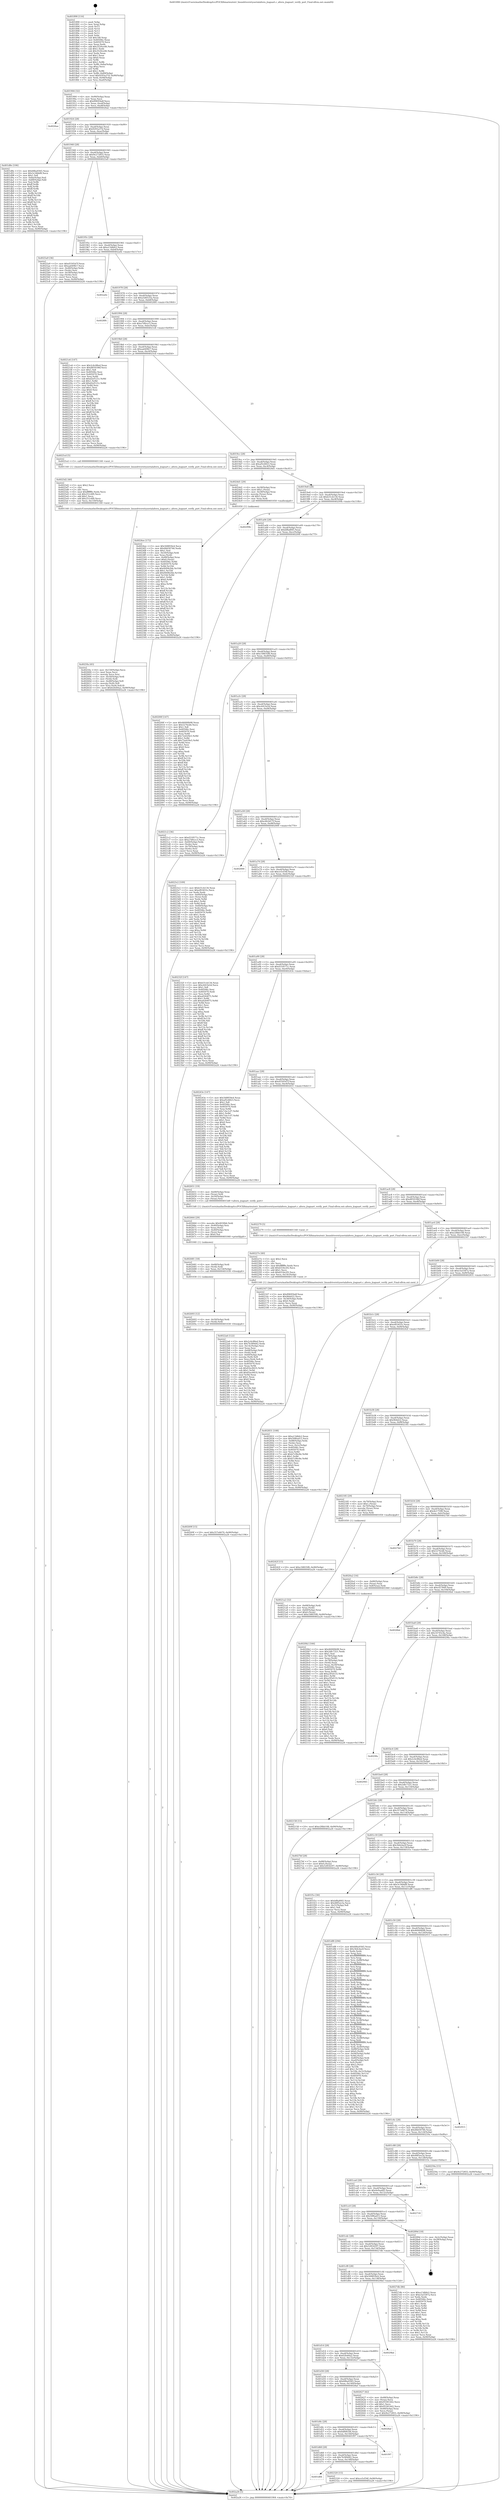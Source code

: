 digraph "0x401890" {
  label = "0x401890 (/mnt/c/Users/mathe/Desktop/tcc/POCII/binaries/extr_linuxdriversttyserialaltera_jtaguart.c_altera_jtaguart_verify_port_Final-ollvm.out::main(0))"
  labelloc = "t"
  node[shape=record]

  Entry [label="",width=0.3,height=0.3,shape=circle,fillcolor=black,style=filled]
  "0x401904" [label="{
     0x401904 [32]\l
     | [instrs]\l
     &nbsp;&nbsp;0x401904 \<+6\>: mov -0x90(%rbp),%eax\l
     &nbsp;&nbsp;0x40190a \<+2\>: mov %eax,%ecx\l
     &nbsp;&nbsp;0x40190c \<+6\>: sub $0x89695bdf,%ecx\l
     &nbsp;&nbsp;0x401912 \<+6\>: mov %eax,-0xa4(%rbp)\l
     &nbsp;&nbsp;0x401918 \<+6\>: mov %ecx,-0xa8(%rbp)\l
     &nbsp;&nbsp;0x40191e \<+6\>: je 00000000004026ae \<main+0xe1e\>\l
  }"]
  "0x4026ae" [label="{
     0x4026ae\l
  }", style=dashed]
  "0x401924" [label="{
     0x401924 [28]\l
     | [instrs]\l
     &nbsp;&nbsp;0x401924 \<+5\>: jmp 0000000000401929 \<main+0x99\>\l
     &nbsp;&nbsp;0x401929 \<+6\>: mov -0xa4(%rbp),%eax\l
     &nbsp;&nbsp;0x40192f \<+5\>: sub $0x9293a37d,%eax\l
     &nbsp;&nbsp;0x401934 \<+6\>: mov %eax,-0xac(%rbp)\l
     &nbsp;&nbsp;0x40193a \<+6\>: je 0000000000401d8e \<main+0x4fe\>\l
  }"]
  Exit [label="",width=0.3,height=0.3,shape=circle,fillcolor=black,style=filled,peripheries=2]
  "0x401d8e" [label="{
     0x401d8e [106]\l
     | [instrs]\l
     &nbsp;&nbsp;0x401d8e \<+5\>: mov $0x68ba9365,%eax\l
     &nbsp;&nbsp;0x401d93 \<+5\>: mov $0x3c34bbf8,%ecx\l
     &nbsp;&nbsp;0x401d98 \<+2\>: mov $0x1,%dl\l
     &nbsp;&nbsp;0x401d9a \<+7\>: mov -0x8a(%rbp),%sil\l
     &nbsp;&nbsp;0x401da1 \<+7\>: mov -0x89(%rbp),%dil\l
     &nbsp;&nbsp;0x401da8 \<+3\>: mov %sil,%r8b\l
     &nbsp;&nbsp;0x401dab \<+4\>: xor $0xff,%r8b\l
     &nbsp;&nbsp;0x401daf \<+3\>: mov %dil,%r9b\l
     &nbsp;&nbsp;0x401db2 \<+4\>: xor $0xff,%r9b\l
     &nbsp;&nbsp;0x401db6 \<+3\>: xor $0x1,%dl\l
     &nbsp;&nbsp;0x401db9 \<+3\>: mov %r8b,%r10b\l
     &nbsp;&nbsp;0x401dbc \<+4\>: and $0xff,%r10b\l
     &nbsp;&nbsp;0x401dc0 \<+3\>: and %dl,%sil\l
     &nbsp;&nbsp;0x401dc3 \<+3\>: mov %r9b,%r11b\l
     &nbsp;&nbsp;0x401dc6 \<+4\>: and $0xff,%r11b\l
     &nbsp;&nbsp;0x401dca \<+3\>: and %dl,%dil\l
     &nbsp;&nbsp;0x401dcd \<+3\>: or %sil,%r10b\l
     &nbsp;&nbsp;0x401dd0 \<+3\>: or %dil,%r11b\l
     &nbsp;&nbsp;0x401dd3 \<+3\>: xor %r11b,%r10b\l
     &nbsp;&nbsp;0x401dd6 \<+3\>: or %r9b,%r8b\l
     &nbsp;&nbsp;0x401dd9 \<+4\>: xor $0xff,%r8b\l
     &nbsp;&nbsp;0x401ddd \<+3\>: or $0x1,%dl\l
     &nbsp;&nbsp;0x401de0 \<+3\>: and %dl,%r8b\l
     &nbsp;&nbsp;0x401de3 \<+3\>: or %r8b,%r10b\l
     &nbsp;&nbsp;0x401de6 \<+4\>: test $0x1,%r10b\l
     &nbsp;&nbsp;0x401dea \<+3\>: cmovne %ecx,%eax\l
     &nbsp;&nbsp;0x401ded \<+6\>: mov %eax,-0x90(%rbp)\l
     &nbsp;&nbsp;0x401df3 \<+5\>: jmp 0000000000402a26 \<main+0x1196\>\l
  }"]
  "0x401940" [label="{
     0x401940 [28]\l
     | [instrs]\l
     &nbsp;&nbsp;0x401940 \<+5\>: jmp 0000000000401945 \<main+0xb5\>\l
     &nbsp;&nbsp;0x401945 \<+6\>: mov -0xa4(%rbp),%eax\l
     &nbsp;&nbsp;0x40194b \<+5\>: sub $0x9e272855,%eax\l
     &nbsp;&nbsp;0x401950 \<+6\>: mov %eax,-0xb0(%rbp)\l
     &nbsp;&nbsp;0x401956 \<+6\>: je 00000000004025a9 \<main+0xd19\>\l
  }"]
  "0x402a26" [label="{
     0x402a26 [5]\l
     | [instrs]\l
     &nbsp;&nbsp;0x402a26 \<+5\>: jmp 0000000000401904 \<main+0x74\>\l
  }"]
  "0x401890" [label="{
     0x401890 [116]\l
     | [instrs]\l
     &nbsp;&nbsp;0x401890 \<+1\>: push %rbp\l
     &nbsp;&nbsp;0x401891 \<+3\>: mov %rsp,%rbp\l
     &nbsp;&nbsp;0x401894 \<+2\>: push %r15\l
     &nbsp;&nbsp;0x401896 \<+2\>: push %r14\l
     &nbsp;&nbsp;0x401898 \<+2\>: push %r13\l
     &nbsp;&nbsp;0x40189a \<+2\>: push %r12\l
     &nbsp;&nbsp;0x40189c \<+1\>: push %rbx\l
     &nbsp;&nbsp;0x40189d \<+7\>: sub $0x148,%rsp\l
     &nbsp;&nbsp;0x4018a4 \<+7\>: mov 0x40506c,%eax\l
     &nbsp;&nbsp;0x4018ab \<+7\>: mov 0x405070,%ecx\l
     &nbsp;&nbsp;0x4018b2 \<+2\>: mov %eax,%edx\l
     &nbsp;&nbsp;0x4018b4 \<+6\>: add $0x3520ce46,%edx\l
     &nbsp;&nbsp;0x4018ba \<+3\>: sub $0x1,%edx\l
     &nbsp;&nbsp;0x4018bd \<+6\>: sub $0x3520ce46,%edx\l
     &nbsp;&nbsp;0x4018c3 \<+3\>: imul %edx,%eax\l
     &nbsp;&nbsp;0x4018c6 \<+3\>: and $0x1,%eax\l
     &nbsp;&nbsp;0x4018c9 \<+3\>: cmp $0x0,%eax\l
     &nbsp;&nbsp;0x4018cc \<+4\>: sete %r8b\l
     &nbsp;&nbsp;0x4018d0 \<+4\>: and $0x1,%r8b\l
     &nbsp;&nbsp;0x4018d4 \<+7\>: mov %r8b,-0x8a(%rbp)\l
     &nbsp;&nbsp;0x4018db \<+3\>: cmp $0xa,%ecx\l
     &nbsp;&nbsp;0x4018de \<+4\>: setl %r8b\l
     &nbsp;&nbsp;0x4018e2 \<+4\>: and $0x1,%r8b\l
     &nbsp;&nbsp;0x4018e6 \<+7\>: mov %r8b,-0x89(%rbp)\l
     &nbsp;&nbsp;0x4018ed \<+10\>: movl $0x9293a37d,-0x90(%rbp)\l
     &nbsp;&nbsp;0x4018f7 \<+6\>: mov %edi,-0x94(%rbp)\l
     &nbsp;&nbsp;0x4018fd \<+7\>: mov %rsi,-0xa0(%rbp)\l
  }"]
  "0x40269f" [label="{
     0x40269f [15]\l
     | [instrs]\l
     &nbsp;&nbsp;0x40269f \<+10\>: movl $0x357e6670,-0x90(%rbp)\l
     &nbsp;&nbsp;0x4026a9 \<+5\>: jmp 0000000000402a26 \<main+0x1196\>\l
  }"]
  "0x4025a9" [label="{
     0x4025a9 [36]\l
     | [instrs]\l
     &nbsp;&nbsp;0x4025a9 \<+5\>: mov $0xd5505d7f,%eax\l
     &nbsp;&nbsp;0x4025ae \<+5\>: mov $0xaa649fe7,%ecx\l
     &nbsp;&nbsp;0x4025b3 \<+4\>: mov -0x48(%rbp),%rdx\l
     &nbsp;&nbsp;0x4025b7 \<+2\>: mov (%rdx),%esi\l
     &nbsp;&nbsp;0x4025b9 \<+4\>: mov -0x58(%rbp),%rdx\l
     &nbsp;&nbsp;0x4025bd \<+2\>: cmp (%rdx),%esi\l
     &nbsp;&nbsp;0x4025bf \<+3\>: cmovl %ecx,%eax\l
     &nbsp;&nbsp;0x4025c2 \<+6\>: mov %eax,-0x90(%rbp)\l
     &nbsp;&nbsp;0x4025c8 \<+5\>: jmp 0000000000402a26 \<main+0x1196\>\l
  }"]
  "0x40195c" [label="{
     0x40195c [28]\l
     | [instrs]\l
     &nbsp;&nbsp;0x40195c \<+5\>: jmp 0000000000401961 \<main+0xd1\>\l
     &nbsp;&nbsp;0x401961 \<+6\>: mov -0xa4(%rbp),%eax\l
     &nbsp;&nbsp;0x401967 \<+5\>: sub $0xa13dbfe2,%eax\l
     &nbsp;&nbsp;0x40196c \<+6\>: mov %eax,-0xb4(%rbp)\l
     &nbsp;&nbsp;0x401972 \<+6\>: je 0000000000402a0e \<main+0x117e\>\l
  }"]
  "0x402693" [label="{
     0x402693 [12]\l
     | [instrs]\l
     &nbsp;&nbsp;0x402693 \<+4\>: mov -0x50(%rbp),%rdi\l
     &nbsp;&nbsp;0x402697 \<+3\>: mov (%rdi),%rdi\l
     &nbsp;&nbsp;0x40269a \<+5\>: call 0000000000401030 \<free@plt\>\l
     | [calls]\l
     &nbsp;&nbsp;0x401030 \{1\} (unknown)\l
  }"]
  "0x402a0e" [label="{
     0x402a0e\l
  }", style=dashed]
  "0x401978" [label="{
     0x401978 [28]\l
     | [instrs]\l
     &nbsp;&nbsp;0x401978 \<+5\>: jmp 000000000040197d \<main+0xed\>\l
     &nbsp;&nbsp;0x40197d \<+6\>: mov -0xa4(%rbp),%eax\l
     &nbsp;&nbsp;0x401983 \<+5\>: sub $0xa5d0533a,%eax\l
     &nbsp;&nbsp;0x401988 \<+6\>: mov %eax,-0xb8(%rbp)\l
     &nbsp;&nbsp;0x40198e \<+6\>: je 00000000004028f4 \<main+0x1064\>\l
  }"]
  "0x402681" [label="{
     0x402681 [18]\l
     | [instrs]\l
     &nbsp;&nbsp;0x402681 \<+4\>: mov -0x68(%rbp),%rdi\l
     &nbsp;&nbsp;0x402685 \<+3\>: mov (%rdi),%rdi\l
     &nbsp;&nbsp;0x402688 \<+6\>: mov %eax,-0x154(%rbp)\l
     &nbsp;&nbsp;0x40268e \<+5\>: call 0000000000401030 \<free@plt\>\l
     | [calls]\l
     &nbsp;&nbsp;0x401030 \{1\} (unknown)\l
  }"]
  "0x4028f4" [label="{
     0x4028f4\l
  }", style=dashed]
  "0x401994" [label="{
     0x401994 [28]\l
     | [instrs]\l
     &nbsp;&nbsp;0x401994 \<+5\>: jmp 0000000000401999 \<main+0x109\>\l
     &nbsp;&nbsp;0x401999 \<+6\>: mov -0xa4(%rbp),%eax\l
     &nbsp;&nbsp;0x40199f \<+5\>: sub $0xa7d0ccc3,%eax\l
     &nbsp;&nbsp;0x4019a4 \<+6\>: mov %eax,-0xbc(%rbp)\l
     &nbsp;&nbsp;0x4019aa \<+6\>: je 00000000004021e6 \<main+0x956\>\l
  }"]
  "0x402664" [label="{
     0x402664 [29]\l
     | [instrs]\l
     &nbsp;&nbsp;0x402664 \<+10\>: movabs $0x4030b6,%rdi\l
     &nbsp;&nbsp;0x40266e \<+4\>: mov -0x40(%rbp),%rsi\l
     &nbsp;&nbsp;0x402672 \<+2\>: mov %eax,(%rsi)\l
     &nbsp;&nbsp;0x402674 \<+4\>: mov -0x40(%rbp),%rsi\l
     &nbsp;&nbsp;0x402678 \<+2\>: mov (%rsi),%esi\l
     &nbsp;&nbsp;0x40267a \<+2\>: mov $0x0,%al\l
     &nbsp;&nbsp;0x40267c \<+5\>: call 0000000000401040 \<printf@plt\>\l
     | [calls]\l
     &nbsp;&nbsp;0x401040 \{1\} (unknown)\l
  }"]
  "0x4021e6" [label="{
     0x4021e6 [147]\l
     | [instrs]\l
     &nbsp;&nbsp;0x4021e6 \<+5\>: mov $0x2c4c88ed,%eax\l
     &nbsp;&nbsp;0x4021eb \<+5\>: mov $0xd859186f,%ecx\l
     &nbsp;&nbsp;0x4021f0 \<+2\>: mov $0x1,%dl\l
     &nbsp;&nbsp;0x4021f2 \<+7\>: mov 0x40506c,%esi\l
     &nbsp;&nbsp;0x4021f9 \<+7\>: mov 0x405070,%edi\l
     &nbsp;&nbsp;0x402200 \<+3\>: mov %esi,%r8d\l
     &nbsp;&nbsp;0x402203 \<+7\>: sub $0xd2ef121c,%r8d\l
     &nbsp;&nbsp;0x40220a \<+4\>: sub $0x1,%r8d\l
     &nbsp;&nbsp;0x40220e \<+7\>: add $0xd2ef121c,%r8d\l
     &nbsp;&nbsp;0x402215 \<+4\>: imul %r8d,%esi\l
     &nbsp;&nbsp;0x402219 \<+3\>: and $0x1,%esi\l
     &nbsp;&nbsp;0x40221c \<+3\>: cmp $0x0,%esi\l
     &nbsp;&nbsp;0x40221f \<+4\>: sete %r9b\l
     &nbsp;&nbsp;0x402223 \<+3\>: cmp $0xa,%edi\l
     &nbsp;&nbsp;0x402226 \<+4\>: setl %r10b\l
     &nbsp;&nbsp;0x40222a \<+3\>: mov %r9b,%r11b\l
     &nbsp;&nbsp;0x40222d \<+4\>: xor $0xff,%r11b\l
     &nbsp;&nbsp;0x402231 \<+3\>: mov %r10b,%bl\l
     &nbsp;&nbsp;0x402234 \<+3\>: xor $0xff,%bl\l
     &nbsp;&nbsp;0x402237 \<+3\>: xor $0x1,%dl\l
     &nbsp;&nbsp;0x40223a \<+3\>: mov %r11b,%r14b\l
     &nbsp;&nbsp;0x40223d \<+4\>: and $0xff,%r14b\l
     &nbsp;&nbsp;0x402241 \<+3\>: and %dl,%r9b\l
     &nbsp;&nbsp;0x402244 \<+3\>: mov %bl,%r15b\l
     &nbsp;&nbsp;0x402247 \<+4\>: and $0xff,%r15b\l
     &nbsp;&nbsp;0x40224b \<+3\>: and %dl,%r10b\l
     &nbsp;&nbsp;0x40224e \<+3\>: or %r9b,%r14b\l
     &nbsp;&nbsp;0x402251 \<+3\>: or %r10b,%r15b\l
     &nbsp;&nbsp;0x402254 \<+3\>: xor %r15b,%r14b\l
     &nbsp;&nbsp;0x402257 \<+3\>: or %bl,%r11b\l
     &nbsp;&nbsp;0x40225a \<+4\>: xor $0xff,%r11b\l
     &nbsp;&nbsp;0x40225e \<+3\>: or $0x1,%dl\l
     &nbsp;&nbsp;0x402261 \<+3\>: and %dl,%r11b\l
     &nbsp;&nbsp;0x402264 \<+3\>: or %r11b,%r14b\l
     &nbsp;&nbsp;0x402267 \<+4\>: test $0x1,%r14b\l
     &nbsp;&nbsp;0x40226b \<+3\>: cmovne %ecx,%eax\l
     &nbsp;&nbsp;0x40226e \<+6\>: mov %eax,-0x90(%rbp)\l
     &nbsp;&nbsp;0x402274 \<+5\>: jmp 0000000000402a26 \<main+0x1196\>\l
  }"]
  "0x4019b0" [label="{
     0x4019b0 [28]\l
     | [instrs]\l
     &nbsp;&nbsp;0x4019b0 \<+5\>: jmp 00000000004019b5 \<main+0x125\>\l
     &nbsp;&nbsp;0x4019b5 \<+6\>: mov -0xa4(%rbp),%eax\l
     &nbsp;&nbsp;0x4019bb \<+5\>: sub $0xaa649fe7,%eax\l
     &nbsp;&nbsp;0x4019c0 \<+6\>: mov %eax,-0xc0(%rbp)\l
     &nbsp;&nbsp;0x4019c6 \<+6\>: je 00000000004025cd \<main+0xd3d\>\l
  }"]
  "0x4025fa" [label="{
     0x4025fa [45]\l
     | [instrs]\l
     &nbsp;&nbsp;0x4025fa \<+6\>: mov -0x150(%rbp),%ecx\l
     &nbsp;&nbsp;0x402600 \<+3\>: imul %eax,%ecx\l
     &nbsp;&nbsp;0x402603 \<+3\>: movslq %ecx,%rsi\l
     &nbsp;&nbsp;0x402606 \<+4\>: mov -0x50(%rbp),%rdi\l
     &nbsp;&nbsp;0x40260a \<+3\>: mov (%rdi),%rdi\l
     &nbsp;&nbsp;0x40260d \<+4\>: mov -0x48(%rbp),%r8\l
     &nbsp;&nbsp;0x402611 \<+3\>: movslq (%r8),%r8\l
     &nbsp;&nbsp;0x402614 \<+4\>: mov %rsi,(%rdi,%r8,8)\l
     &nbsp;&nbsp;0x402618 \<+10\>: movl $0x62fe60a2,-0x90(%rbp)\l
     &nbsp;&nbsp;0x402622 \<+5\>: jmp 0000000000402a26 \<main+0x1196\>\l
  }"]
  "0x4025cd" [label="{
     0x4025cd [5]\l
     | [instrs]\l
     &nbsp;&nbsp;0x4025cd \<+5\>: call 0000000000401160 \<next_i\>\l
     | [calls]\l
     &nbsp;&nbsp;0x401160 \{1\} (/mnt/c/Users/mathe/Desktop/tcc/POCII/binaries/extr_linuxdriversttyserialaltera_jtaguart.c_altera_jtaguart_verify_port_Final-ollvm.out::next_i)\l
  }"]
  "0x4019cc" [label="{
     0x4019cc [28]\l
     | [instrs]\l
     &nbsp;&nbsp;0x4019cc \<+5\>: jmp 00000000004019d1 \<main+0x141\>\l
     &nbsp;&nbsp;0x4019d1 \<+6\>: mov -0xa4(%rbp),%eax\l
     &nbsp;&nbsp;0x4019d7 \<+5\>: sub $0xaf5c6823,%eax\l
     &nbsp;&nbsp;0x4019dc \<+6\>: mov %eax,-0xc4(%rbp)\l
     &nbsp;&nbsp;0x4019e2 \<+6\>: je 00000000004024d1 \<main+0xc41\>\l
  }"]
  "0x4025d2" [label="{
     0x4025d2 [40]\l
     | [instrs]\l
     &nbsp;&nbsp;0x4025d2 \<+5\>: mov $0x2,%ecx\l
     &nbsp;&nbsp;0x4025d7 \<+1\>: cltd\l
     &nbsp;&nbsp;0x4025d8 \<+2\>: idiv %ecx\l
     &nbsp;&nbsp;0x4025da \<+6\>: imul $0xfffffffe,%edx,%ecx\l
     &nbsp;&nbsp;0x4025e0 \<+6\>: sub $0x251c6f0,%ecx\l
     &nbsp;&nbsp;0x4025e6 \<+3\>: add $0x1,%ecx\l
     &nbsp;&nbsp;0x4025e9 \<+6\>: add $0x251c6f0,%ecx\l
     &nbsp;&nbsp;0x4025ef \<+6\>: mov %ecx,-0x150(%rbp)\l
     &nbsp;&nbsp;0x4025f5 \<+5\>: call 0000000000401160 \<next_i\>\l
     | [calls]\l
     &nbsp;&nbsp;0x401160 \{1\} (/mnt/c/Users/mathe/Desktop/tcc/POCII/binaries/extr_linuxdriversttyserialaltera_jtaguart.c_altera_jtaguart_verify_port_Final-ollvm.out::next_i)\l
  }"]
  "0x4024d1" [label="{
     0x4024d1 [29]\l
     | [instrs]\l
     &nbsp;&nbsp;0x4024d1 \<+4\>: mov -0x58(%rbp),%rax\l
     &nbsp;&nbsp;0x4024d5 \<+6\>: movl $0x1,(%rax)\l
     &nbsp;&nbsp;0x4024db \<+4\>: mov -0x58(%rbp),%rax\l
     &nbsp;&nbsp;0x4024df \<+3\>: movslq (%rax),%rax\l
     &nbsp;&nbsp;0x4024e2 \<+4\>: shl $0x3,%rax\l
     &nbsp;&nbsp;0x4024e6 \<+3\>: mov %rax,%rdi\l
     &nbsp;&nbsp;0x4024e9 \<+5\>: call 0000000000401050 \<malloc@plt\>\l
     | [calls]\l
     &nbsp;&nbsp;0x401050 \{1\} (unknown)\l
  }"]
  "0x4019e8" [label="{
     0x4019e8 [28]\l
     | [instrs]\l
     &nbsp;&nbsp;0x4019e8 \<+5\>: jmp 00000000004019ed \<main+0x15d\>\l
     &nbsp;&nbsp;0x4019ed \<+6\>: mov -0xa4(%rbp),%eax\l
     &nbsp;&nbsp;0x4019f3 \<+5\>: sub $0xb31cb134,%eax\l
     &nbsp;&nbsp;0x4019f8 \<+6\>: mov %eax,-0xc8(%rbp)\l
     &nbsp;&nbsp;0x4019fe \<+6\>: je 000000000040299b \<main+0x110b\>\l
  }"]
  "0x4024ee" [label="{
     0x4024ee [172]\l
     | [instrs]\l
     &nbsp;&nbsp;0x4024ee \<+5\>: mov $0x568859e4,%ecx\l
     &nbsp;&nbsp;0x4024f3 \<+5\>: mov $0x48d30746,%edx\l
     &nbsp;&nbsp;0x4024f8 \<+3\>: mov $0x1,%sil\l
     &nbsp;&nbsp;0x4024fb \<+4\>: mov -0x50(%rbp),%rdi\l
     &nbsp;&nbsp;0x4024ff \<+3\>: mov %rax,(%rdi)\l
     &nbsp;&nbsp;0x402502 \<+4\>: mov -0x48(%rbp),%rax\l
     &nbsp;&nbsp;0x402506 \<+6\>: movl $0x0,(%rax)\l
     &nbsp;&nbsp;0x40250c \<+8\>: mov 0x40506c,%r8d\l
     &nbsp;&nbsp;0x402514 \<+8\>: mov 0x405070,%r9d\l
     &nbsp;&nbsp;0x40251c \<+3\>: mov %r8d,%r10d\l
     &nbsp;&nbsp;0x40251f \<+7\>: sub $0xf449b2bb,%r10d\l
     &nbsp;&nbsp;0x402526 \<+4\>: sub $0x1,%r10d\l
     &nbsp;&nbsp;0x40252a \<+7\>: add $0xf449b2bb,%r10d\l
     &nbsp;&nbsp;0x402531 \<+4\>: imul %r10d,%r8d\l
     &nbsp;&nbsp;0x402535 \<+4\>: and $0x1,%r8d\l
     &nbsp;&nbsp;0x402539 \<+4\>: cmp $0x0,%r8d\l
     &nbsp;&nbsp;0x40253d \<+4\>: sete %r11b\l
     &nbsp;&nbsp;0x402541 \<+4\>: cmp $0xa,%r9d\l
     &nbsp;&nbsp;0x402545 \<+3\>: setl %bl\l
     &nbsp;&nbsp;0x402548 \<+3\>: mov %r11b,%r14b\l
     &nbsp;&nbsp;0x40254b \<+4\>: xor $0xff,%r14b\l
     &nbsp;&nbsp;0x40254f \<+3\>: mov %bl,%r15b\l
     &nbsp;&nbsp;0x402552 \<+4\>: xor $0xff,%r15b\l
     &nbsp;&nbsp;0x402556 \<+4\>: xor $0x1,%sil\l
     &nbsp;&nbsp;0x40255a \<+3\>: mov %r14b,%r12b\l
     &nbsp;&nbsp;0x40255d \<+4\>: and $0xff,%r12b\l
     &nbsp;&nbsp;0x402561 \<+3\>: and %sil,%r11b\l
     &nbsp;&nbsp;0x402564 \<+3\>: mov %r15b,%r13b\l
     &nbsp;&nbsp;0x402567 \<+4\>: and $0xff,%r13b\l
     &nbsp;&nbsp;0x40256b \<+3\>: and %sil,%bl\l
     &nbsp;&nbsp;0x40256e \<+3\>: or %r11b,%r12b\l
     &nbsp;&nbsp;0x402571 \<+3\>: or %bl,%r13b\l
     &nbsp;&nbsp;0x402574 \<+3\>: xor %r13b,%r12b\l
     &nbsp;&nbsp;0x402577 \<+3\>: or %r15b,%r14b\l
     &nbsp;&nbsp;0x40257a \<+4\>: xor $0xff,%r14b\l
     &nbsp;&nbsp;0x40257e \<+4\>: or $0x1,%sil\l
     &nbsp;&nbsp;0x402582 \<+3\>: and %sil,%r14b\l
     &nbsp;&nbsp;0x402585 \<+3\>: or %r14b,%r12b\l
     &nbsp;&nbsp;0x402588 \<+4\>: test $0x1,%r12b\l
     &nbsp;&nbsp;0x40258c \<+3\>: cmovne %edx,%ecx\l
     &nbsp;&nbsp;0x40258f \<+6\>: mov %ecx,-0x90(%rbp)\l
     &nbsp;&nbsp;0x402595 \<+5\>: jmp 0000000000402a26 \<main+0x1196\>\l
  }"]
  "0x40299b" [label="{
     0x40299b\l
  }", style=dashed]
  "0x401a04" [label="{
     0x401a04 [28]\l
     | [instrs]\l
     &nbsp;&nbsp;0x401a04 \<+5\>: jmp 0000000000401a09 \<main+0x179\>\l
     &nbsp;&nbsp;0x401a09 \<+6\>: mov -0xa4(%rbp),%eax\l
     &nbsp;&nbsp;0x401a0f \<+5\>: sub $0xbf8a8f45,%eax\l
     &nbsp;&nbsp;0x401a14 \<+6\>: mov %eax,-0xcc(%rbp)\l
     &nbsp;&nbsp;0x401a1a \<+6\>: je 000000000040200f \<main+0x77f\>\l
  }"]
  "0x401d84" [label="{
     0x401d84\l
  }", style=dashed]
  "0x40200f" [label="{
     0x40200f [147]\l
     | [instrs]\l
     &nbsp;&nbsp;0x40200f \<+5\>: mov $0x46000b98,%eax\l
     &nbsp;&nbsp;0x402014 \<+5\>: mov $0x5276cb6,%ecx\l
     &nbsp;&nbsp;0x402019 \<+2\>: mov $0x1,%dl\l
     &nbsp;&nbsp;0x40201b \<+7\>: mov 0x40506c,%esi\l
     &nbsp;&nbsp;0x402022 \<+7\>: mov 0x405070,%edi\l
     &nbsp;&nbsp;0x402029 \<+3\>: mov %esi,%r8d\l
     &nbsp;&nbsp;0x40202c \<+7\>: sub $0x72e629e5,%r8d\l
     &nbsp;&nbsp;0x402033 \<+4\>: sub $0x1,%r8d\l
     &nbsp;&nbsp;0x402037 \<+7\>: add $0x72e629e5,%r8d\l
     &nbsp;&nbsp;0x40203e \<+4\>: imul %r8d,%esi\l
     &nbsp;&nbsp;0x402042 \<+3\>: and $0x1,%esi\l
     &nbsp;&nbsp;0x402045 \<+3\>: cmp $0x0,%esi\l
     &nbsp;&nbsp;0x402048 \<+4\>: sete %r9b\l
     &nbsp;&nbsp;0x40204c \<+3\>: cmp $0xa,%edi\l
     &nbsp;&nbsp;0x40204f \<+4\>: setl %r10b\l
     &nbsp;&nbsp;0x402053 \<+3\>: mov %r9b,%r11b\l
     &nbsp;&nbsp;0x402056 \<+4\>: xor $0xff,%r11b\l
     &nbsp;&nbsp;0x40205a \<+3\>: mov %r10b,%bl\l
     &nbsp;&nbsp;0x40205d \<+3\>: xor $0xff,%bl\l
     &nbsp;&nbsp;0x402060 \<+3\>: xor $0x1,%dl\l
     &nbsp;&nbsp;0x402063 \<+3\>: mov %r11b,%r14b\l
     &nbsp;&nbsp;0x402066 \<+4\>: and $0xff,%r14b\l
     &nbsp;&nbsp;0x40206a \<+3\>: and %dl,%r9b\l
     &nbsp;&nbsp;0x40206d \<+3\>: mov %bl,%r15b\l
     &nbsp;&nbsp;0x402070 \<+4\>: and $0xff,%r15b\l
     &nbsp;&nbsp;0x402074 \<+3\>: and %dl,%r10b\l
     &nbsp;&nbsp;0x402077 \<+3\>: or %r9b,%r14b\l
     &nbsp;&nbsp;0x40207a \<+3\>: or %r10b,%r15b\l
     &nbsp;&nbsp;0x40207d \<+3\>: xor %r15b,%r14b\l
     &nbsp;&nbsp;0x402080 \<+3\>: or %bl,%r11b\l
     &nbsp;&nbsp;0x402083 \<+4\>: xor $0xff,%r11b\l
     &nbsp;&nbsp;0x402087 \<+3\>: or $0x1,%dl\l
     &nbsp;&nbsp;0x40208a \<+3\>: and %dl,%r11b\l
     &nbsp;&nbsp;0x40208d \<+3\>: or %r11b,%r14b\l
     &nbsp;&nbsp;0x402090 \<+4\>: test $0x1,%r14b\l
     &nbsp;&nbsp;0x402094 \<+3\>: cmovne %ecx,%eax\l
     &nbsp;&nbsp;0x402097 \<+6\>: mov %eax,-0x90(%rbp)\l
     &nbsp;&nbsp;0x40209d \<+5\>: jmp 0000000000402a26 \<main+0x1196\>\l
  }"]
  "0x401a20" [label="{
     0x401a20 [28]\l
     | [instrs]\l
     &nbsp;&nbsp;0x401a20 \<+5\>: jmp 0000000000401a25 \<main+0x195\>\l
     &nbsp;&nbsp;0x401a25 \<+6\>: mov -0xa4(%rbp),%eax\l
     &nbsp;&nbsp;0x401a2b \<+5\>: sub $0xc58835f8,%eax\l
     &nbsp;&nbsp;0x401a30 \<+6\>: mov %eax,-0xd0(%rbp)\l
     &nbsp;&nbsp;0x401a36 \<+6\>: je 00000000004021c2 \<main+0x932\>\l
  }"]
  "0x402320" [label="{
     0x402320 [15]\l
     | [instrs]\l
     &nbsp;&nbsp;0x402320 \<+10\>: movl $0xce5cf34f,-0x90(%rbp)\l
     &nbsp;&nbsp;0x40232a \<+5\>: jmp 0000000000402a26 \<main+0x1196\>\l
  }"]
  "0x4021c2" [label="{
     0x4021c2 [36]\l
     | [instrs]\l
     &nbsp;&nbsp;0x4021c2 \<+5\>: mov $0xd318571c,%eax\l
     &nbsp;&nbsp;0x4021c7 \<+5\>: mov $0xa7d0ccc3,%ecx\l
     &nbsp;&nbsp;0x4021cc \<+4\>: mov -0x60(%rbp),%rdx\l
     &nbsp;&nbsp;0x4021d0 \<+2\>: mov (%rdx),%esi\l
     &nbsp;&nbsp;0x4021d2 \<+4\>: mov -0x70(%rbp),%rdx\l
     &nbsp;&nbsp;0x4021d6 \<+2\>: cmp (%rdx),%esi\l
     &nbsp;&nbsp;0x4021d8 \<+3\>: cmovl %ecx,%eax\l
     &nbsp;&nbsp;0x4021db \<+6\>: mov %eax,-0x90(%rbp)\l
     &nbsp;&nbsp;0x4021e1 \<+5\>: jmp 0000000000402a26 \<main+0x1196\>\l
  }"]
  "0x401a3c" [label="{
     0x401a3c [28]\l
     | [instrs]\l
     &nbsp;&nbsp;0x401a3c \<+5\>: jmp 0000000000401a41 \<main+0x1b1\>\l
     &nbsp;&nbsp;0x401a41 \<+6\>: mov -0xa4(%rbp),%eax\l
     &nbsp;&nbsp;0x401a47 \<+5\>: sub $0xc641fa5d,%eax\l
     &nbsp;&nbsp;0x401a4c \<+6\>: mov %eax,-0xd4(%rbp)\l
     &nbsp;&nbsp;0x401a52 \<+6\>: je 00000000004023c2 \<main+0xb32\>\l
  }"]
  "0x401d68" [label="{
     0x401d68 [28]\l
     | [instrs]\l
     &nbsp;&nbsp;0x401d68 \<+5\>: jmp 0000000000401d6d \<main+0x4dd\>\l
     &nbsp;&nbsp;0x401d6d \<+6\>: mov -0xa4(%rbp),%eax\l
     &nbsp;&nbsp;0x401d73 \<+5\>: sub $0x7b389d42,%eax\l
     &nbsp;&nbsp;0x401d78 \<+6\>: mov %eax,-0x148(%rbp)\l
     &nbsp;&nbsp;0x401d7e \<+6\>: je 0000000000402320 \<main+0xa90\>\l
  }"]
  "0x4023c2" [label="{
     0x4023c2 [109]\l
     | [instrs]\l
     &nbsp;&nbsp;0x4023c2 \<+5\>: mov $0xb31cb134,%eax\l
     &nbsp;&nbsp;0x4023c7 \<+5\>: mov $0xef03455c,%ecx\l
     &nbsp;&nbsp;0x4023cc \<+2\>: xor %edx,%edx\l
     &nbsp;&nbsp;0x4023ce \<+4\>: mov -0x60(%rbp),%rsi\l
     &nbsp;&nbsp;0x4023d2 \<+2\>: mov (%rsi),%edi\l
     &nbsp;&nbsp;0x4023d4 \<+3\>: mov %edx,%r8d\l
     &nbsp;&nbsp;0x4023d7 \<+4\>: sub $0x1,%r8d\l
     &nbsp;&nbsp;0x4023db \<+3\>: sub %r8d,%edi\l
     &nbsp;&nbsp;0x4023de \<+4\>: mov -0x60(%rbp),%rsi\l
     &nbsp;&nbsp;0x4023e2 \<+2\>: mov %edi,(%rsi)\l
     &nbsp;&nbsp;0x4023e4 \<+7\>: mov 0x40506c,%edi\l
     &nbsp;&nbsp;0x4023eb \<+8\>: mov 0x405070,%r8d\l
     &nbsp;&nbsp;0x4023f3 \<+3\>: sub $0x1,%edx\l
     &nbsp;&nbsp;0x4023f6 \<+3\>: mov %edi,%r9d\l
     &nbsp;&nbsp;0x4023f9 \<+3\>: add %edx,%r9d\l
     &nbsp;&nbsp;0x4023fc \<+4\>: imul %r9d,%edi\l
     &nbsp;&nbsp;0x402400 \<+3\>: and $0x1,%edi\l
     &nbsp;&nbsp;0x402403 \<+3\>: cmp $0x0,%edi\l
     &nbsp;&nbsp;0x402406 \<+4\>: sete %r10b\l
     &nbsp;&nbsp;0x40240a \<+4\>: cmp $0xa,%r8d\l
     &nbsp;&nbsp;0x40240e \<+4\>: setl %r11b\l
     &nbsp;&nbsp;0x402412 \<+3\>: mov %r10b,%bl\l
     &nbsp;&nbsp;0x402415 \<+3\>: and %r11b,%bl\l
     &nbsp;&nbsp;0x402418 \<+3\>: xor %r11b,%r10b\l
     &nbsp;&nbsp;0x40241b \<+3\>: or %r10b,%bl\l
     &nbsp;&nbsp;0x40241e \<+3\>: test $0x1,%bl\l
     &nbsp;&nbsp;0x402421 \<+3\>: cmovne %ecx,%eax\l
     &nbsp;&nbsp;0x402424 \<+6\>: mov %eax,-0x90(%rbp)\l
     &nbsp;&nbsp;0x40242a \<+5\>: jmp 0000000000402a26 \<main+0x1196\>\l
  }"]
  "0x401a58" [label="{
     0x401a58 [28]\l
     | [instrs]\l
     &nbsp;&nbsp;0x401a58 \<+5\>: jmp 0000000000401a5d \<main+0x1cd\>\l
     &nbsp;&nbsp;0x401a5d \<+6\>: mov -0xa4(%rbp),%eax\l
     &nbsp;&nbsp;0x401a63 \<+5\>: sub $0xc6b3d17f,%eax\l
     &nbsp;&nbsp;0x401a68 \<+6\>: mov %eax,-0xd8(%rbp)\l
     &nbsp;&nbsp;0x401a6e \<+6\>: je 0000000000402000 \<main+0x770\>\l
  }"]
  "0x401f97" [label="{
     0x401f97\l
  }", style=dashed]
  "0x402000" [label="{
     0x402000\l
  }", style=dashed]
  "0x401a74" [label="{
     0x401a74 [28]\l
     | [instrs]\l
     &nbsp;&nbsp;0x401a74 \<+5\>: jmp 0000000000401a79 \<main+0x1e9\>\l
     &nbsp;&nbsp;0x401a79 \<+6\>: mov -0xa4(%rbp),%eax\l
     &nbsp;&nbsp;0x401a7f \<+5\>: sub $0xce5cf34f,%eax\l
     &nbsp;&nbsp;0x401a84 \<+6\>: mov %eax,-0xdc(%rbp)\l
     &nbsp;&nbsp;0x401a8a \<+6\>: je 000000000040232f \<main+0xa9f\>\l
  }"]
  "0x401d4c" [label="{
     0x401d4c [28]\l
     | [instrs]\l
     &nbsp;&nbsp;0x401d4c \<+5\>: jmp 0000000000401d51 \<main+0x4c1\>\l
     &nbsp;&nbsp;0x401d51 \<+6\>: mov -0xa4(%rbp),%eax\l
     &nbsp;&nbsp;0x401d57 \<+5\>: sub $0x6df081b6,%eax\l
     &nbsp;&nbsp;0x401d5c \<+6\>: mov %eax,-0x144(%rbp)\l
     &nbsp;&nbsp;0x401d62 \<+6\>: je 0000000000401f97 \<main+0x707\>\l
  }"]
  "0x40232f" [label="{
     0x40232f [147]\l
     | [instrs]\l
     &nbsp;&nbsp;0x40232f \<+5\>: mov $0xb31cb134,%eax\l
     &nbsp;&nbsp;0x402334 \<+5\>: mov $0xc641fa5d,%ecx\l
     &nbsp;&nbsp;0x402339 \<+2\>: mov $0x1,%dl\l
     &nbsp;&nbsp;0x40233b \<+7\>: mov 0x40506c,%esi\l
     &nbsp;&nbsp;0x402342 \<+7\>: mov 0x405070,%edi\l
     &nbsp;&nbsp;0x402349 \<+3\>: mov %esi,%r8d\l
     &nbsp;&nbsp;0x40234c \<+7\>: sub $0xa0264f75,%r8d\l
     &nbsp;&nbsp;0x402353 \<+4\>: sub $0x1,%r8d\l
     &nbsp;&nbsp;0x402357 \<+7\>: add $0xa0264f75,%r8d\l
     &nbsp;&nbsp;0x40235e \<+4\>: imul %r8d,%esi\l
     &nbsp;&nbsp;0x402362 \<+3\>: and $0x1,%esi\l
     &nbsp;&nbsp;0x402365 \<+3\>: cmp $0x0,%esi\l
     &nbsp;&nbsp;0x402368 \<+4\>: sete %r9b\l
     &nbsp;&nbsp;0x40236c \<+3\>: cmp $0xa,%edi\l
     &nbsp;&nbsp;0x40236f \<+4\>: setl %r10b\l
     &nbsp;&nbsp;0x402373 \<+3\>: mov %r9b,%r11b\l
     &nbsp;&nbsp;0x402376 \<+4\>: xor $0xff,%r11b\l
     &nbsp;&nbsp;0x40237a \<+3\>: mov %r10b,%bl\l
     &nbsp;&nbsp;0x40237d \<+3\>: xor $0xff,%bl\l
     &nbsp;&nbsp;0x402380 \<+3\>: xor $0x1,%dl\l
     &nbsp;&nbsp;0x402383 \<+3\>: mov %r11b,%r14b\l
     &nbsp;&nbsp;0x402386 \<+4\>: and $0xff,%r14b\l
     &nbsp;&nbsp;0x40238a \<+3\>: and %dl,%r9b\l
     &nbsp;&nbsp;0x40238d \<+3\>: mov %bl,%r15b\l
     &nbsp;&nbsp;0x402390 \<+4\>: and $0xff,%r15b\l
     &nbsp;&nbsp;0x402394 \<+3\>: and %dl,%r10b\l
     &nbsp;&nbsp;0x402397 \<+3\>: or %r9b,%r14b\l
     &nbsp;&nbsp;0x40239a \<+3\>: or %r10b,%r15b\l
     &nbsp;&nbsp;0x40239d \<+3\>: xor %r15b,%r14b\l
     &nbsp;&nbsp;0x4023a0 \<+3\>: or %bl,%r11b\l
     &nbsp;&nbsp;0x4023a3 \<+4\>: xor $0xff,%r11b\l
     &nbsp;&nbsp;0x4023a7 \<+3\>: or $0x1,%dl\l
     &nbsp;&nbsp;0x4023aa \<+3\>: and %dl,%r11b\l
     &nbsp;&nbsp;0x4023ad \<+3\>: or %r11b,%r14b\l
     &nbsp;&nbsp;0x4023b0 \<+4\>: test $0x1,%r14b\l
     &nbsp;&nbsp;0x4023b4 \<+3\>: cmovne %ecx,%eax\l
     &nbsp;&nbsp;0x4023b7 \<+6\>: mov %eax,-0x90(%rbp)\l
     &nbsp;&nbsp;0x4023bd \<+5\>: jmp 0000000000402a26 \<main+0x1196\>\l
  }"]
  "0x401a90" [label="{
     0x401a90 [28]\l
     | [instrs]\l
     &nbsp;&nbsp;0x401a90 \<+5\>: jmp 0000000000401a95 \<main+0x205\>\l
     &nbsp;&nbsp;0x401a95 \<+6\>: mov -0xa4(%rbp),%eax\l
     &nbsp;&nbsp;0x401a9b \<+5\>: sub $0xd318571c,%eax\l
     &nbsp;&nbsp;0x401aa0 \<+6\>: mov %eax,-0xe0(%rbp)\l
     &nbsp;&nbsp;0x401aa6 \<+6\>: je 000000000040243e \<main+0xbae\>\l
  }"]
  "0x4028af" [label="{
     0x4028af\l
  }", style=dashed]
  "0x40243e" [label="{
     0x40243e [147]\l
     | [instrs]\l
     &nbsp;&nbsp;0x40243e \<+5\>: mov $0x568859e4,%eax\l
     &nbsp;&nbsp;0x402443 \<+5\>: mov $0xaf5c6823,%ecx\l
     &nbsp;&nbsp;0x402448 \<+2\>: mov $0x1,%dl\l
     &nbsp;&nbsp;0x40244a \<+7\>: mov 0x40506c,%esi\l
     &nbsp;&nbsp;0x402451 \<+7\>: mov 0x405070,%edi\l
     &nbsp;&nbsp;0x402458 \<+3\>: mov %esi,%r8d\l
     &nbsp;&nbsp;0x40245b \<+7\>: sub $0x7cbc1cf7,%r8d\l
     &nbsp;&nbsp;0x402462 \<+4\>: sub $0x1,%r8d\l
     &nbsp;&nbsp;0x402466 \<+7\>: add $0x7cbc1cf7,%r8d\l
     &nbsp;&nbsp;0x40246d \<+4\>: imul %r8d,%esi\l
     &nbsp;&nbsp;0x402471 \<+3\>: and $0x1,%esi\l
     &nbsp;&nbsp;0x402474 \<+3\>: cmp $0x0,%esi\l
     &nbsp;&nbsp;0x402477 \<+4\>: sete %r9b\l
     &nbsp;&nbsp;0x40247b \<+3\>: cmp $0xa,%edi\l
     &nbsp;&nbsp;0x40247e \<+4\>: setl %r10b\l
     &nbsp;&nbsp;0x402482 \<+3\>: mov %r9b,%r11b\l
     &nbsp;&nbsp;0x402485 \<+4\>: xor $0xff,%r11b\l
     &nbsp;&nbsp;0x402489 \<+3\>: mov %r10b,%bl\l
     &nbsp;&nbsp;0x40248c \<+3\>: xor $0xff,%bl\l
     &nbsp;&nbsp;0x40248f \<+3\>: xor $0x0,%dl\l
     &nbsp;&nbsp;0x402492 \<+3\>: mov %r11b,%r14b\l
     &nbsp;&nbsp;0x402495 \<+4\>: and $0x0,%r14b\l
     &nbsp;&nbsp;0x402499 \<+3\>: and %dl,%r9b\l
     &nbsp;&nbsp;0x40249c \<+3\>: mov %bl,%r15b\l
     &nbsp;&nbsp;0x40249f \<+4\>: and $0x0,%r15b\l
     &nbsp;&nbsp;0x4024a3 \<+3\>: and %dl,%r10b\l
     &nbsp;&nbsp;0x4024a6 \<+3\>: or %r9b,%r14b\l
     &nbsp;&nbsp;0x4024a9 \<+3\>: or %r10b,%r15b\l
     &nbsp;&nbsp;0x4024ac \<+3\>: xor %r15b,%r14b\l
     &nbsp;&nbsp;0x4024af \<+3\>: or %bl,%r11b\l
     &nbsp;&nbsp;0x4024b2 \<+4\>: xor $0xff,%r11b\l
     &nbsp;&nbsp;0x4024b6 \<+3\>: or $0x0,%dl\l
     &nbsp;&nbsp;0x4024b9 \<+3\>: and %dl,%r11b\l
     &nbsp;&nbsp;0x4024bc \<+3\>: or %r11b,%r14b\l
     &nbsp;&nbsp;0x4024bf \<+4\>: test $0x1,%r14b\l
     &nbsp;&nbsp;0x4024c3 \<+3\>: cmovne %ecx,%eax\l
     &nbsp;&nbsp;0x4024c6 \<+6\>: mov %eax,-0x90(%rbp)\l
     &nbsp;&nbsp;0x4024cc \<+5\>: jmp 0000000000402a26 \<main+0x1196\>\l
  }"]
  "0x401aac" [label="{
     0x401aac [28]\l
     | [instrs]\l
     &nbsp;&nbsp;0x401aac \<+5\>: jmp 0000000000401ab1 \<main+0x221\>\l
     &nbsp;&nbsp;0x401ab1 \<+6\>: mov -0xa4(%rbp),%eax\l
     &nbsp;&nbsp;0x401ab7 \<+5\>: sub $0xd5505d7f,%eax\l
     &nbsp;&nbsp;0x401abc \<+6\>: mov %eax,-0xe4(%rbp)\l
     &nbsp;&nbsp;0x401ac2 \<+6\>: je 0000000000402651 \<main+0xdc1\>\l
  }"]
  "0x401d30" [label="{
     0x401d30 [28]\l
     | [instrs]\l
     &nbsp;&nbsp;0x401d30 \<+5\>: jmp 0000000000401d35 \<main+0x4a5\>\l
     &nbsp;&nbsp;0x401d35 \<+6\>: mov -0xa4(%rbp),%eax\l
     &nbsp;&nbsp;0x401d3b \<+5\>: sub $0x68ba9365,%eax\l
     &nbsp;&nbsp;0x401d40 \<+6\>: mov %eax,-0x140(%rbp)\l
     &nbsp;&nbsp;0x401d46 \<+6\>: je 00000000004028af \<main+0x101f\>\l
  }"]
  "0x402651" [label="{
     0x402651 [19]\l
     | [instrs]\l
     &nbsp;&nbsp;0x402651 \<+4\>: mov -0x68(%rbp),%rax\l
     &nbsp;&nbsp;0x402655 \<+3\>: mov (%rax),%rdi\l
     &nbsp;&nbsp;0x402658 \<+4\>: mov -0x50(%rbp),%rax\l
     &nbsp;&nbsp;0x40265c \<+3\>: mov (%rax),%rsi\l
     &nbsp;&nbsp;0x40265f \<+5\>: call 00000000004015d0 \<altera_jtaguart_verify_port\>\l
     | [calls]\l
     &nbsp;&nbsp;0x4015d0 \{1\} (/mnt/c/Users/mathe/Desktop/tcc/POCII/binaries/extr_linuxdriversttyserialaltera_jtaguart.c_altera_jtaguart_verify_port_Final-ollvm.out::altera_jtaguart_verify_port)\l
  }"]
  "0x401ac8" [label="{
     0x401ac8 [28]\l
     | [instrs]\l
     &nbsp;&nbsp;0x401ac8 \<+5\>: jmp 0000000000401acd \<main+0x23d\>\l
     &nbsp;&nbsp;0x401acd \<+6\>: mov -0xa4(%rbp),%eax\l
     &nbsp;&nbsp;0x401ad3 \<+5\>: sub $0xd859186f,%eax\l
     &nbsp;&nbsp;0x401ad8 \<+6\>: mov %eax,-0xe8(%rbp)\l
     &nbsp;&nbsp;0x401ade \<+6\>: je 0000000000402279 \<main+0x9e9\>\l
  }"]
  "0x402627" [label="{
     0x402627 [42]\l
     | [instrs]\l
     &nbsp;&nbsp;0x402627 \<+4\>: mov -0x48(%rbp),%rax\l
     &nbsp;&nbsp;0x40262b \<+2\>: mov (%rax),%ecx\l
     &nbsp;&nbsp;0x40262d \<+6\>: sub $0x95581442,%ecx\l
     &nbsp;&nbsp;0x402633 \<+3\>: add $0x1,%ecx\l
     &nbsp;&nbsp;0x402636 \<+6\>: add $0x95581442,%ecx\l
     &nbsp;&nbsp;0x40263c \<+4\>: mov -0x48(%rbp),%rax\l
     &nbsp;&nbsp;0x402640 \<+2\>: mov %ecx,(%rax)\l
     &nbsp;&nbsp;0x402642 \<+10\>: movl $0x9e272855,-0x90(%rbp)\l
     &nbsp;&nbsp;0x40264c \<+5\>: jmp 0000000000402a26 \<main+0x1196\>\l
  }"]
  "0x402279" [label="{
     0x402279 [5]\l
     | [instrs]\l
     &nbsp;&nbsp;0x402279 \<+5\>: call 0000000000401160 \<next_i\>\l
     | [calls]\l
     &nbsp;&nbsp;0x401160 \{1\} (/mnt/c/Users/mathe/Desktop/tcc/POCII/binaries/extr_linuxdriversttyserialaltera_jtaguart.c_altera_jtaguart_verify_port_Final-ollvm.out::next_i)\l
  }"]
  "0x401ae4" [label="{
     0x401ae4 [28]\l
     | [instrs]\l
     &nbsp;&nbsp;0x401ae4 \<+5\>: jmp 0000000000401ae9 \<main+0x259\>\l
     &nbsp;&nbsp;0x401ae9 \<+6\>: mov -0xa4(%rbp),%eax\l
     &nbsp;&nbsp;0x401aef \<+5\>: sub $0xe28bb108,%eax\l
     &nbsp;&nbsp;0x401af4 \<+6\>: mov %eax,-0xec(%rbp)\l
     &nbsp;&nbsp;0x401afa \<+6\>: je 0000000000402167 \<main+0x8d7\>\l
  }"]
  "0x401d14" [label="{
     0x401d14 [28]\l
     | [instrs]\l
     &nbsp;&nbsp;0x401d14 \<+5\>: jmp 0000000000401d19 \<main+0x489\>\l
     &nbsp;&nbsp;0x401d19 \<+6\>: mov -0xa4(%rbp),%eax\l
     &nbsp;&nbsp;0x401d1f \<+5\>: sub $0x62fe60a2,%eax\l
     &nbsp;&nbsp;0x401d24 \<+6\>: mov %eax,-0x13c(%rbp)\l
     &nbsp;&nbsp;0x401d2a \<+6\>: je 0000000000402627 \<main+0xd97\>\l
  }"]
  "0x402167" [label="{
     0x402167 [30]\l
     | [instrs]\l
     &nbsp;&nbsp;0x402167 \<+5\>: mov $0x89695bdf,%eax\l
     &nbsp;&nbsp;0x40216c \<+5\>: mov $0x964d22,%ecx\l
     &nbsp;&nbsp;0x402171 \<+3\>: mov -0x30(%rbp),%edx\l
     &nbsp;&nbsp;0x402174 \<+3\>: cmp $0x0,%edx\l
     &nbsp;&nbsp;0x402177 \<+3\>: cmove %ecx,%eax\l
     &nbsp;&nbsp;0x40217a \<+6\>: mov %eax,-0x90(%rbp)\l
     &nbsp;&nbsp;0x402180 \<+5\>: jmp 0000000000402a26 \<main+0x1196\>\l
  }"]
  "0x401b00" [label="{
     0x401b00 [28]\l
     | [instrs]\l
     &nbsp;&nbsp;0x401b00 \<+5\>: jmp 0000000000401b05 \<main+0x275\>\l
     &nbsp;&nbsp;0x401b05 \<+6\>: mov -0xa4(%rbp),%eax\l
     &nbsp;&nbsp;0x401b0b \<+5\>: sub $0xe3a5587a,%eax\l
     &nbsp;&nbsp;0x401b10 \<+6\>: mov %eax,-0xf0(%rbp)\l
     &nbsp;&nbsp;0x401b16 \<+6\>: je 0000000000402831 \<main+0xfa1\>\l
  }"]
  "0x4029bd" [label="{
     0x4029bd\l
  }", style=dashed]
  "0x402831" [label="{
     0x402831 [108]\l
     | [instrs]\l
     &nbsp;&nbsp;0x402831 \<+5\>: mov $0xa13dbfe2,%eax\l
     &nbsp;&nbsp;0x402836 \<+5\>: mov $0x50f6ad15,%ecx\l
     &nbsp;&nbsp;0x40283b \<+7\>: mov -0x88(%rbp),%rdx\l
     &nbsp;&nbsp;0x402842 \<+2\>: mov (%rdx),%esi\l
     &nbsp;&nbsp;0x402844 \<+3\>: mov %esi,-0x2c(%rbp)\l
     &nbsp;&nbsp;0x402847 \<+7\>: mov 0x40506c,%esi\l
     &nbsp;&nbsp;0x40284e \<+7\>: mov 0x405070,%edi\l
     &nbsp;&nbsp;0x402855 \<+3\>: mov %esi,%r8d\l
     &nbsp;&nbsp;0x402858 \<+7\>: add $0xb7c9bc8e,%r8d\l
     &nbsp;&nbsp;0x40285f \<+4\>: sub $0x1,%r8d\l
     &nbsp;&nbsp;0x402863 \<+7\>: sub $0xb7c9bc8e,%r8d\l
     &nbsp;&nbsp;0x40286a \<+4\>: imul %r8d,%esi\l
     &nbsp;&nbsp;0x40286e \<+3\>: and $0x1,%esi\l
     &nbsp;&nbsp;0x402871 \<+3\>: cmp $0x0,%esi\l
     &nbsp;&nbsp;0x402874 \<+4\>: sete %r9b\l
     &nbsp;&nbsp;0x402878 \<+3\>: cmp $0xa,%edi\l
     &nbsp;&nbsp;0x40287b \<+4\>: setl %r10b\l
     &nbsp;&nbsp;0x40287f \<+3\>: mov %r9b,%r11b\l
     &nbsp;&nbsp;0x402882 \<+3\>: and %r10b,%r11b\l
     &nbsp;&nbsp;0x402885 \<+3\>: xor %r10b,%r9b\l
     &nbsp;&nbsp;0x402888 \<+3\>: or %r9b,%r11b\l
     &nbsp;&nbsp;0x40288b \<+4\>: test $0x1,%r11b\l
     &nbsp;&nbsp;0x40288f \<+3\>: cmovne %ecx,%eax\l
     &nbsp;&nbsp;0x402892 \<+6\>: mov %eax,-0x90(%rbp)\l
     &nbsp;&nbsp;0x402898 \<+5\>: jmp 0000000000402a26 \<main+0x1196\>\l
  }"]
  "0x401b1c" [label="{
     0x401b1c [28]\l
     | [instrs]\l
     &nbsp;&nbsp;0x401b1c \<+5\>: jmp 0000000000401b21 \<main+0x291\>\l
     &nbsp;&nbsp;0x401b21 \<+6\>: mov -0xa4(%rbp),%eax\l
     &nbsp;&nbsp;0x401b27 \<+5\>: sub $0xef03455c,%eax\l
     &nbsp;&nbsp;0x401b2c \<+6\>: mov %eax,-0xf4(%rbp)\l
     &nbsp;&nbsp;0x401b32 \<+6\>: je 000000000040242f \<main+0xb9f\>\l
  }"]
  "0x401cf8" [label="{
     0x401cf8 [28]\l
     | [instrs]\l
     &nbsp;&nbsp;0x401cf8 \<+5\>: jmp 0000000000401cfd \<main+0x46d\>\l
     &nbsp;&nbsp;0x401cfd \<+6\>: mov -0xa4(%rbp),%eax\l
     &nbsp;&nbsp;0x401d03 \<+5\>: sub $0x568859e4,%eax\l
     &nbsp;&nbsp;0x401d08 \<+6\>: mov %eax,-0x138(%rbp)\l
     &nbsp;&nbsp;0x401d0e \<+6\>: je 00000000004029bd \<main+0x112d\>\l
  }"]
  "0x40242f" [label="{
     0x40242f [15]\l
     | [instrs]\l
     &nbsp;&nbsp;0x40242f \<+10\>: movl $0xc58835f8,-0x90(%rbp)\l
     &nbsp;&nbsp;0x402439 \<+5\>: jmp 0000000000402a26 \<main+0x1196\>\l
  }"]
  "0x401b38" [label="{
     0x401b38 [28]\l
     | [instrs]\l
     &nbsp;&nbsp;0x401b38 \<+5\>: jmp 0000000000401b3d \<main+0x2ad\>\l
     &nbsp;&nbsp;0x401b3d \<+6\>: mov -0xa4(%rbp),%eax\l
     &nbsp;&nbsp;0x401b43 \<+5\>: sub $0x964d22,%eax\l
     &nbsp;&nbsp;0x401b48 \<+6\>: mov %eax,-0xf8(%rbp)\l
     &nbsp;&nbsp;0x401b4e \<+6\>: je 0000000000402185 \<main+0x8f5\>\l
  }"]
  "0x4027db" [label="{
     0x4027db [86]\l
     | [instrs]\l
     &nbsp;&nbsp;0x4027db \<+5\>: mov $0xa13dbfe2,%eax\l
     &nbsp;&nbsp;0x4027e0 \<+5\>: mov $0xe3a5587a,%ecx\l
     &nbsp;&nbsp;0x4027e5 \<+2\>: xor %edx,%edx\l
     &nbsp;&nbsp;0x4027e7 \<+7\>: mov 0x40506c,%esi\l
     &nbsp;&nbsp;0x4027ee \<+7\>: mov 0x405070,%edi\l
     &nbsp;&nbsp;0x4027f5 \<+3\>: sub $0x1,%edx\l
     &nbsp;&nbsp;0x4027f8 \<+3\>: mov %esi,%r8d\l
     &nbsp;&nbsp;0x4027fb \<+3\>: add %edx,%r8d\l
     &nbsp;&nbsp;0x4027fe \<+4\>: imul %r8d,%esi\l
     &nbsp;&nbsp;0x402802 \<+3\>: and $0x1,%esi\l
     &nbsp;&nbsp;0x402805 \<+3\>: cmp $0x0,%esi\l
     &nbsp;&nbsp;0x402808 \<+4\>: sete %r9b\l
     &nbsp;&nbsp;0x40280c \<+3\>: cmp $0xa,%edi\l
     &nbsp;&nbsp;0x40280f \<+4\>: setl %r10b\l
     &nbsp;&nbsp;0x402813 \<+3\>: mov %r9b,%r11b\l
     &nbsp;&nbsp;0x402816 \<+3\>: and %r10b,%r11b\l
     &nbsp;&nbsp;0x402819 \<+3\>: xor %r10b,%r9b\l
     &nbsp;&nbsp;0x40281c \<+3\>: or %r9b,%r11b\l
     &nbsp;&nbsp;0x40281f \<+4\>: test $0x1,%r11b\l
     &nbsp;&nbsp;0x402823 \<+3\>: cmovne %ecx,%eax\l
     &nbsp;&nbsp;0x402826 \<+6\>: mov %eax,-0x90(%rbp)\l
     &nbsp;&nbsp;0x40282c \<+5\>: jmp 0000000000402a26 \<main+0x1196\>\l
  }"]
  "0x402185" [label="{
     0x402185 [29]\l
     | [instrs]\l
     &nbsp;&nbsp;0x402185 \<+4\>: mov -0x70(%rbp),%rax\l
     &nbsp;&nbsp;0x402189 \<+6\>: movl $0x1,(%rax)\l
     &nbsp;&nbsp;0x40218f \<+4\>: mov -0x70(%rbp),%rax\l
     &nbsp;&nbsp;0x402193 \<+3\>: movslq (%rax),%rax\l
     &nbsp;&nbsp;0x402196 \<+4\>: shl $0x2,%rax\l
     &nbsp;&nbsp;0x40219a \<+3\>: mov %rax,%rdi\l
     &nbsp;&nbsp;0x40219d \<+5\>: call 0000000000401050 \<malloc@plt\>\l
     | [calls]\l
     &nbsp;&nbsp;0x401050 \{1\} (unknown)\l
  }"]
  "0x401b54" [label="{
     0x401b54 [28]\l
     | [instrs]\l
     &nbsp;&nbsp;0x401b54 \<+5\>: jmp 0000000000401b59 \<main+0x2c9\>\l
     &nbsp;&nbsp;0x401b59 \<+6\>: mov -0xa4(%rbp),%eax\l
     &nbsp;&nbsp;0x401b5f \<+5\>: sub $0x4e17598,%eax\l
     &nbsp;&nbsp;0x401b64 \<+6\>: mov %eax,-0xfc(%rbp)\l
     &nbsp;&nbsp;0x401b6a \<+6\>: je 00000000004027b0 \<main+0xf20\>\l
  }"]
  "0x401cdc" [label="{
     0x401cdc [28]\l
     | [instrs]\l
     &nbsp;&nbsp;0x401cdc \<+5\>: jmp 0000000000401ce1 \<main+0x451\>\l
     &nbsp;&nbsp;0x401ce1 \<+6\>: mov -0xa4(%rbp),%eax\l
     &nbsp;&nbsp;0x401ce7 \<+5\>: sub $0x52854297,%eax\l
     &nbsp;&nbsp;0x401cec \<+6\>: mov %eax,-0x134(%rbp)\l
     &nbsp;&nbsp;0x401cf2 \<+6\>: je 00000000004027db \<main+0xf4b\>\l
  }"]
  "0x4027b0" [label="{
     0x4027b0\l
  }", style=dashed]
  "0x401b70" [label="{
     0x401b70 [28]\l
     | [instrs]\l
     &nbsp;&nbsp;0x401b70 \<+5\>: jmp 0000000000401b75 \<main+0x2e5\>\l
     &nbsp;&nbsp;0x401b75 \<+6\>: mov -0xa4(%rbp),%eax\l
     &nbsp;&nbsp;0x401b7b \<+5\>: sub $0x5276cb6,%eax\l
     &nbsp;&nbsp;0x401b80 \<+6\>: mov %eax,-0x100(%rbp)\l
     &nbsp;&nbsp;0x401b86 \<+6\>: je 00000000004020a2 \<main+0x812\>\l
  }"]
  "0x40289d" [label="{
     0x40289d [18]\l
     | [instrs]\l
     &nbsp;&nbsp;0x40289d \<+3\>: mov -0x2c(%rbp),%eax\l
     &nbsp;&nbsp;0x4028a0 \<+4\>: lea -0x28(%rbp),%rsp\l
     &nbsp;&nbsp;0x4028a4 \<+1\>: pop %rbx\l
     &nbsp;&nbsp;0x4028a5 \<+2\>: pop %r12\l
     &nbsp;&nbsp;0x4028a7 \<+2\>: pop %r13\l
     &nbsp;&nbsp;0x4028a9 \<+2\>: pop %r14\l
     &nbsp;&nbsp;0x4028ab \<+2\>: pop %r15\l
     &nbsp;&nbsp;0x4028ad \<+1\>: pop %rbp\l
     &nbsp;&nbsp;0x4028ae \<+1\>: ret\l
  }"]
  "0x4020a2" [label="{
     0x4020a2 [16]\l
     | [instrs]\l
     &nbsp;&nbsp;0x4020a2 \<+4\>: mov -0x80(%rbp),%rax\l
     &nbsp;&nbsp;0x4020a6 \<+3\>: mov (%rax),%rax\l
     &nbsp;&nbsp;0x4020a9 \<+4\>: mov 0x8(%rax),%rdi\l
     &nbsp;&nbsp;0x4020ad \<+5\>: call 0000000000401060 \<atoi@plt\>\l
     | [calls]\l
     &nbsp;&nbsp;0x401060 \{1\} (unknown)\l
  }"]
  "0x401b8c" [label="{
     0x401b8c [28]\l
     | [instrs]\l
     &nbsp;&nbsp;0x401b8c \<+5\>: jmp 0000000000401b91 \<main+0x301\>\l
     &nbsp;&nbsp;0x401b91 \<+6\>: mov -0xa4(%rbp),%eax\l
     &nbsp;&nbsp;0x401b97 \<+5\>: sub $0xcf27849,%eax\l
     &nbsp;&nbsp;0x401b9c \<+6\>: mov %eax,-0x104(%rbp)\l
     &nbsp;&nbsp;0x401ba2 \<+6\>: je 00000000004026bd \<main+0xe2d\>\l
  }"]
  "0x401cc0" [label="{
     0x401cc0 [28]\l
     | [instrs]\l
     &nbsp;&nbsp;0x401cc0 \<+5\>: jmp 0000000000401cc5 \<main+0x435\>\l
     &nbsp;&nbsp;0x401cc5 \<+6\>: mov -0xa4(%rbp),%eax\l
     &nbsp;&nbsp;0x401ccb \<+5\>: sub $0x50f6ad15,%eax\l
     &nbsp;&nbsp;0x401cd0 \<+6\>: mov %eax,-0x130(%rbp)\l
     &nbsp;&nbsp;0x401cd6 \<+6\>: je 000000000040289d \<main+0x100d\>\l
  }"]
  "0x4026bd" [label="{
     0x4026bd\l
  }", style=dashed]
  "0x401ba8" [label="{
     0x401ba8 [28]\l
     | [instrs]\l
     &nbsp;&nbsp;0x401ba8 \<+5\>: jmp 0000000000401bad \<main+0x31d\>\l
     &nbsp;&nbsp;0x401bad \<+6\>: mov -0xa4(%rbp),%eax\l
     &nbsp;&nbsp;0x401bb3 \<+5\>: sub $0x16745c4a,%eax\l
     &nbsp;&nbsp;0x401bb8 \<+6\>: mov %eax,-0x108(%rbp)\l
     &nbsp;&nbsp;0x401bbe \<+6\>: je 00000000004029fa \<main+0x116a\>\l
  }"]
  "0x402718" [label="{
     0x402718\l
  }", style=dashed]
  "0x4029fa" [label="{
     0x4029fa\l
  }", style=dashed]
  "0x401bc4" [label="{
     0x401bc4 [28]\l
     | [instrs]\l
     &nbsp;&nbsp;0x401bc4 \<+5\>: jmp 0000000000401bc9 \<main+0x339\>\l
     &nbsp;&nbsp;0x401bc9 \<+6\>: mov -0xa4(%rbp),%eax\l
     &nbsp;&nbsp;0x401bcf \<+5\>: sub $0x2c4c88ed,%eax\l
     &nbsp;&nbsp;0x401bd4 \<+6\>: mov %eax,-0x10c(%rbp)\l
     &nbsp;&nbsp;0x401bda \<+6\>: je 0000000000402945 \<main+0x10b5\>\l
  }"]
  "0x401ca4" [label="{
     0x401ca4 [28]\l
     | [instrs]\l
     &nbsp;&nbsp;0x401ca4 \<+5\>: jmp 0000000000401ca9 \<main+0x419\>\l
     &nbsp;&nbsp;0x401ca9 \<+6\>: mov -0xa4(%rbp),%eax\l
     &nbsp;&nbsp;0x401caf \<+5\>: sub $0x4e0aafd5,%eax\l
     &nbsp;&nbsp;0x401cb4 \<+6\>: mov %eax,-0x12c(%rbp)\l
     &nbsp;&nbsp;0x401cba \<+6\>: je 0000000000402718 \<main+0xe88\>\l
  }"]
  "0x402945" [label="{
     0x402945\l
  }", style=dashed]
  "0x401be0" [label="{
     0x401be0 [28]\l
     | [instrs]\l
     &nbsp;&nbsp;0x401be0 \<+5\>: jmp 0000000000401be5 \<main+0x355\>\l
     &nbsp;&nbsp;0x401be5 \<+6\>: mov -0xa4(%rbp),%eax\l
     &nbsp;&nbsp;0x401beb \<+5\>: sub $0x2dfc7321,%eax\l
     &nbsp;&nbsp;0x401bf0 \<+6\>: mov %eax,-0x110(%rbp)\l
     &nbsp;&nbsp;0x401bf6 \<+6\>: je 0000000000402158 \<main+0x8c8\>\l
  }"]
  "0x401f3c" [label="{
     0x401f3c\l
  }", style=dashed]
  "0x402158" [label="{
     0x402158 [15]\l
     | [instrs]\l
     &nbsp;&nbsp;0x402158 \<+10\>: movl $0xe28bb108,-0x90(%rbp)\l
     &nbsp;&nbsp;0x402162 \<+5\>: jmp 0000000000402a26 \<main+0x1196\>\l
  }"]
  "0x401bfc" [label="{
     0x401bfc [28]\l
     | [instrs]\l
     &nbsp;&nbsp;0x401bfc \<+5\>: jmp 0000000000401c01 \<main+0x371\>\l
     &nbsp;&nbsp;0x401c01 \<+6\>: mov -0xa4(%rbp),%eax\l
     &nbsp;&nbsp;0x401c07 \<+5\>: sub $0x357e6670,%eax\l
     &nbsp;&nbsp;0x401c0c \<+6\>: mov %eax,-0x114(%rbp)\l
     &nbsp;&nbsp;0x401c12 \<+6\>: je 00000000004027bf \<main+0xf2f\>\l
  }"]
  "0x401c88" [label="{
     0x401c88 [28]\l
     | [instrs]\l
     &nbsp;&nbsp;0x401c88 \<+5\>: jmp 0000000000401c8d \<main+0x3fd\>\l
     &nbsp;&nbsp;0x401c8d \<+6\>: mov -0xa4(%rbp),%eax\l
     &nbsp;&nbsp;0x401c93 \<+5\>: sub $0x48f5ee3a,%eax\l
     &nbsp;&nbsp;0x401c98 \<+6\>: mov %eax,-0x128(%rbp)\l
     &nbsp;&nbsp;0x401c9e \<+6\>: je 0000000000401f3c \<main+0x6ac\>\l
  }"]
  "0x4027bf" [label="{
     0x4027bf [28]\l
     | [instrs]\l
     &nbsp;&nbsp;0x4027bf \<+7\>: mov -0x88(%rbp),%rax\l
     &nbsp;&nbsp;0x4027c6 \<+6\>: movl $0x0,(%rax)\l
     &nbsp;&nbsp;0x4027cc \<+10\>: movl $0x52854297,-0x90(%rbp)\l
     &nbsp;&nbsp;0x4027d6 \<+5\>: jmp 0000000000402a26 \<main+0x1196\>\l
  }"]
  "0x401c18" [label="{
     0x401c18 [28]\l
     | [instrs]\l
     &nbsp;&nbsp;0x401c18 \<+5\>: jmp 0000000000401c1d \<main+0x38d\>\l
     &nbsp;&nbsp;0x401c1d \<+6\>: mov -0xa4(%rbp),%eax\l
     &nbsp;&nbsp;0x401c23 \<+5\>: sub $0x3b4cba2f,%eax\l
     &nbsp;&nbsp;0x401c28 \<+6\>: mov %eax,-0x118(%rbp)\l
     &nbsp;&nbsp;0x401c2e \<+6\>: je 0000000000401f1e \<main+0x68e\>\l
  }"]
  "0x40259a" [label="{
     0x40259a [15]\l
     | [instrs]\l
     &nbsp;&nbsp;0x40259a \<+10\>: movl $0x9e272855,-0x90(%rbp)\l
     &nbsp;&nbsp;0x4025a4 \<+5\>: jmp 0000000000402a26 \<main+0x1196\>\l
  }"]
  "0x401f1e" [label="{
     0x401f1e [30]\l
     | [instrs]\l
     &nbsp;&nbsp;0x401f1e \<+5\>: mov $0xbf8a8f45,%eax\l
     &nbsp;&nbsp;0x401f23 \<+5\>: mov $0x48f5ee3a,%ecx\l
     &nbsp;&nbsp;0x401f28 \<+3\>: mov -0x31(%rbp),%dl\l
     &nbsp;&nbsp;0x401f2b \<+3\>: test $0x1,%dl\l
     &nbsp;&nbsp;0x401f2e \<+3\>: cmovne %ecx,%eax\l
     &nbsp;&nbsp;0x401f31 \<+6\>: mov %eax,-0x90(%rbp)\l
     &nbsp;&nbsp;0x401f37 \<+5\>: jmp 0000000000402a26 \<main+0x1196\>\l
  }"]
  "0x401c34" [label="{
     0x401c34 [28]\l
     | [instrs]\l
     &nbsp;&nbsp;0x401c34 \<+5\>: jmp 0000000000401c39 \<main+0x3a9\>\l
     &nbsp;&nbsp;0x401c39 \<+6\>: mov -0xa4(%rbp),%eax\l
     &nbsp;&nbsp;0x401c3f \<+5\>: sub $0x3c34bbf8,%eax\l
     &nbsp;&nbsp;0x401c44 \<+6\>: mov %eax,-0x11c(%rbp)\l
     &nbsp;&nbsp;0x401c4a \<+6\>: je 0000000000401df8 \<main+0x568\>\l
  }"]
  "0x401c6c" [label="{
     0x401c6c [28]\l
     | [instrs]\l
     &nbsp;&nbsp;0x401c6c \<+5\>: jmp 0000000000401c71 \<main+0x3e1\>\l
     &nbsp;&nbsp;0x401c71 \<+6\>: mov -0xa4(%rbp),%eax\l
     &nbsp;&nbsp;0x401c77 \<+5\>: sub $0x48d30746,%eax\l
     &nbsp;&nbsp;0x401c7c \<+6\>: mov %eax,-0x124(%rbp)\l
     &nbsp;&nbsp;0x401c82 \<+6\>: je 000000000040259a \<main+0xd0a\>\l
  }"]
  "0x401df8" [label="{
     0x401df8 [294]\l
     | [instrs]\l
     &nbsp;&nbsp;0x401df8 \<+5\>: mov $0x68ba9365,%eax\l
     &nbsp;&nbsp;0x401dfd \<+5\>: mov $0x3b4cba2f,%ecx\l
     &nbsp;&nbsp;0x401e02 \<+2\>: xor %edx,%edx\l
     &nbsp;&nbsp;0x401e04 \<+3\>: mov %rsp,%rsi\l
     &nbsp;&nbsp;0x401e07 \<+4\>: add $0xfffffffffffffff0,%rsi\l
     &nbsp;&nbsp;0x401e0b \<+3\>: mov %rsi,%rsp\l
     &nbsp;&nbsp;0x401e0e \<+7\>: mov %rsi,-0x88(%rbp)\l
     &nbsp;&nbsp;0x401e15 \<+3\>: mov %rsp,%rsi\l
     &nbsp;&nbsp;0x401e18 \<+4\>: add $0xfffffffffffffff0,%rsi\l
     &nbsp;&nbsp;0x401e1c \<+3\>: mov %rsi,%rsp\l
     &nbsp;&nbsp;0x401e1f \<+3\>: mov %rsp,%rdi\l
     &nbsp;&nbsp;0x401e22 \<+4\>: add $0xfffffffffffffff0,%rdi\l
     &nbsp;&nbsp;0x401e26 \<+3\>: mov %rdi,%rsp\l
     &nbsp;&nbsp;0x401e29 \<+4\>: mov %rdi,-0x80(%rbp)\l
     &nbsp;&nbsp;0x401e2d \<+3\>: mov %rsp,%rdi\l
     &nbsp;&nbsp;0x401e30 \<+4\>: add $0xfffffffffffffff0,%rdi\l
     &nbsp;&nbsp;0x401e34 \<+3\>: mov %rdi,%rsp\l
     &nbsp;&nbsp;0x401e37 \<+4\>: mov %rdi,-0x78(%rbp)\l
     &nbsp;&nbsp;0x401e3b \<+3\>: mov %rsp,%rdi\l
     &nbsp;&nbsp;0x401e3e \<+4\>: add $0xfffffffffffffff0,%rdi\l
     &nbsp;&nbsp;0x401e42 \<+3\>: mov %rdi,%rsp\l
     &nbsp;&nbsp;0x401e45 \<+4\>: mov %rdi,-0x70(%rbp)\l
     &nbsp;&nbsp;0x401e49 \<+3\>: mov %rsp,%rdi\l
     &nbsp;&nbsp;0x401e4c \<+4\>: add $0xfffffffffffffff0,%rdi\l
     &nbsp;&nbsp;0x401e50 \<+3\>: mov %rdi,%rsp\l
     &nbsp;&nbsp;0x401e53 \<+4\>: mov %rdi,-0x68(%rbp)\l
     &nbsp;&nbsp;0x401e57 \<+3\>: mov %rsp,%rdi\l
     &nbsp;&nbsp;0x401e5a \<+4\>: add $0xfffffffffffffff0,%rdi\l
     &nbsp;&nbsp;0x401e5e \<+3\>: mov %rdi,%rsp\l
     &nbsp;&nbsp;0x401e61 \<+4\>: mov %rdi,-0x60(%rbp)\l
     &nbsp;&nbsp;0x401e65 \<+3\>: mov %rsp,%rdi\l
     &nbsp;&nbsp;0x401e68 \<+4\>: add $0xfffffffffffffff0,%rdi\l
     &nbsp;&nbsp;0x401e6c \<+3\>: mov %rdi,%rsp\l
     &nbsp;&nbsp;0x401e6f \<+4\>: mov %rdi,-0x58(%rbp)\l
     &nbsp;&nbsp;0x401e73 \<+3\>: mov %rsp,%rdi\l
     &nbsp;&nbsp;0x401e76 \<+4\>: add $0xfffffffffffffff0,%rdi\l
     &nbsp;&nbsp;0x401e7a \<+3\>: mov %rdi,%rsp\l
     &nbsp;&nbsp;0x401e7d \<+4\>: mov %rdi,-0x50(%rbp)\l
     &nbsp;&nbsp;0x401e81 \<+3\>: mov %rsp,%rdi\l
     &nbsp;&nbsp;0x401e84 \<+4\>: add $0xfffffffffffffff0,%rdi\l
     &nbsp;&nbsp;0x401e88 \<+3\>: mov %rdi,%rsp\l
     &nbsp;&nbsp;0x401e8b \<+4\>: mov %rdi,-0x48(%rbp)\l
     &nbsp;&nbsp;0x401e8f \<+3\>: mov %rsp,%rdi\l
     &nbsp;&nbsp;0x401e92 \<+4\>: add $0xfffffffffffffff0,%rdi\l
     &nbsp;&nbsp;0x401e96 \<+3\>: mov %rdi,%rsp\l
     &nbsp;&nbsp;0x401e99 \<+4\>: mov %rdi,-0x40(%rbp)\l
     &nbsp;&nbsp;0x401e9d \<+7\>: mov -0x88(%rbp),%rdi\l
     &nbsp;&nbsp;0x401ea4 \<+6\>: movl $0x0,(%rdi)\l
     &nbsp;&nbsp;0x401eaa \<+7\>: mov -0x94(%rbp),%r8d\l
     &nbsp;&nbsp;0x401eb1 \<+3\>: mov %r8d,(%rsi)\l
     &nbsp;&nbsp;0x401eb4 \<+4\>: mov -0x80(%rbp),%rdi\l
     &nbsp;&nbsp;0x401eb8 \<+7\>: mov -0xa0(%rbp),%r9\l
     &nbsp;&nbsp;0x401ebf \<+3\>: mov %r9,(%rdi)\l
     &nbsp;&nbsp;0x401ec2 \<+3\>: cmpl $0x2,(%rsi)\l
     &nbsp;&nbsp;0x401ec5 \<+4\>: setne %r10b\l
     &nbsp;&nbsp;0x401ec9 \<+4\>: and $0x1,%r10b\l
     &nbsp;&nbsp;0x401ecd \<+4\>: mov %r10b,-0x31(%rbp)\l
     &nbsp;&nbsp;0x401ed1 \<+8\>: mov 0x40506c,%r11d\l
     &nbsp;&nbsp;0x401ed9 \<+7\>: mov 0x405070,%ebx\l
     &nbsp;&nbsp;0x401ee0 \<+3\>: sub $0x1,%edx\l
     &nbsp;&nbsp;0x401ee3 \<+3\>: mov %r11d,%r14d\l
     &nbsp;&nbsp;0x401ee6 \<+3\>: add %edx,%r14d\l
     &nbsp;&nbsp;0x401ee9 \<+4\>: imul %r14d,%r11d\l
     &nbsp;&nbsp;0x401eed \<+4\>: and $0x1,%r11d\l
     &nbsp;&nbsp;0x401ef1 \<+4\>: cmp $0x0,%r11d\l
     &nbsp;&nbsp;0x401ef5 \<+4\>: sete %r10b\l
     &nbsp;&nbsp;0x401ef9 \<+3\>: cmp $0xa,%ebx\l
     &nbsp;&nbsp;0x401efc \<+4\>: setl %r15b\l
     &nbsp;&nbsp;0x401f00 \<+3\>: mov %r10b,%r12b\l
     &nbsp;&nbsp;0x401f03 \<+3\>: and %r15b,%r12b\l
     &nbsp;&nbsp;0x401f06 \<+3\>: xor %r15b,%r10b\l
     &nbsp;&nbsp;0x401f09 \<+3\>: or %r10b,%r12b\l
     &nbsp;&nbsp;0x401f0c \<+4\>: test $0x1,%r12b\l
     &nbsp;&nbsp;0x401f10 \<+3\>: cmovne %ecx,%eax\l
     &nbsp;&nbsp;0x401f13 \<+6\>: mov %eax,-0x90(%rbp)\l
     &nbsp;&nbsp;0x401f19 \<+5\>: jmp 0000000000402a26 \<main+0x1196\>\l
  }"]
  "0x401c50" [label="{
     0x401c50 [28]\l
     | [instrs]\l
     &nbsp;&nbsp;0x401c50 \<+5\>: jmp 0000000000401c55 \<main+0x3c5\>\l
     &nbsp;&nbsp;0x401c55 \<+6\>: mov -0xa4(%rbp),%eax\l
     &nbsp;&nbsp;0x401c5b \<+5\>: sub $0x46000b98,%eax\l
     &nbsp;&nbsp;0x401c60 \<+6\>: mov %eax,-0x120(%rbp)\l
     &nbsp;&nbsp;0x401c66 \<+6\>: je 0000000000402915 \<main+0x1085\>\l
  }"]
  "0x402915" [label="{
     0x402915\l
  }", style=dashed]
  "0x4020b2" [label="{
     0x4020b2 [166]\l
     | [instrs]\l
     &nbsp;&nbsp;0x4020b2 \<+5\>: mov $0x46000b98,%ecx\l
     &nbsp;&nbsp;0x4020b7 \<+5\>: mov $0x2dfc7321,%edx\l
     &nbsp;&nbsp;0x4020bc \<+3\>: mov $0x1,%sil\l
     &nbsp;&nbsp;0x4020bf \<+4\>: mov -0x78(%rbp),%rdi\l
     &nbsp;&nbsp;0x4020c3 \<+2\>: mov %eax,(%rdi)\l
     &nbsp;&nbsp;0x4020c5 \<+4\>: mov -0x78(%rbp),%rdi\l
     &nbsp;&nbsp;0x4020c9 \<+2\>: mov (%rdi),%eax\l
     &nbsp;&nbsp;0x4020cb \<+3\>: mov %eax,-0x30(%rbp)\l
     &nbsp;&nbsp;0x4020ce \<+7\>: mov 0x40506c,%eax\l
     &nbsp;&nbsp;0x4020d5 \<+8\>: mov 0x405070,%r8d\l
     &nbsp;&nbsp;0x4020dd \<+3\>: mov %eax,%r9d\l
     &nbsp;&nbsp;0x4020e0 \<+7\>: add $0xa3f5d155,%r9d\l
     &nbsp;&nbsp;0x4020e7 \<+4\>: sub $0x1,%r9d\l
     &nbsp;&nbsp;0x4020eb \<+7\>: sub $0xa3f5d155,%r9d\l
     &nbsp;&nbsp;0x4020f2 \<+4\>: imul %r9d,%eax\l
     &nbsp;&nbsp;0x4020f6 \<+3\>: and $0x1,%eax\l
     &nbsp;&nbsp;0x4020f9 \<+3\>: cmp $0x0,%eax\l
     &nbsp;&nbsp;0x4020fc \<+4\>: sete %r10b\l
     &nbsp;&nbsp;0x402100 \<+4\>: cmp $0xa,%r8d\l
     &nbsp;&nbsp;0x402104 \<+4\>: setl %r11b\l
     &nbsp;&nbsp;0x402108 \<+3\>: mov %r10b,%bl\l
     &nbsp;&nbsp;0x40210b \<+3\>: xor $0xff,%bl\l
     &nbsp;&nbsp;0x40210e \<+3\>: mov %r11b,%r14b\l
     &nbsp;&nbsp;0x402111 \<+4\>: xor $0xff,%r14b\l
     &nbsp;&nbsp;0x402115 \<+4\>: xor $0x0,%sil\l
     &nbsp;&nbsp;0x402119 \<+3\>: mov %bl,%r15b\l
     &nbsp;&nbsp;0x40211c \<+4\>: and $0x0,%r15b\l
     &nbsp;&nbsp;0x402120 \<+3\>: and %sil,%r10b\l
     &nbsp;&nbsp;0x402123 \<+3\>: mov %r14b,%r12b\l
     &nbsp;&nbsp;0x402126 \<+4\>: and $0x0,%r12b\l
     &nbsp;&nbsp;0x40212a \<+3\>: and %sil,%r11b\l
     &nbsp;&nbsp;0x40212d \<+3\>: or %r10b,%r15b\l
     &nbsp;&nbsp;0x402130 \<+3\>: or %r11b,%r12b\l
     &nbsp;&nbsp;0x402133 \<+3\>: xor %r12b,%r15b\l
     &nbsp;&nbsp;0x402136 \<+3\>: or %r14b,%bl\l
     &nbsp;&nbsp;0x402139 \<+3\>: xor $0xff,%bl\l
     &nbsp;&nbsp;0x40213c \<+4\>: or $0x0,%sil\l
     &nbsp;&nbsp;0x402140 \<+3\>: and %sil,%bl\l
     &nbsp;&nbsp;0x402143 \<+3\>: or %bl,%r15b\l
     &nbsp;&nbsp;0x402146 \<+4\>: test $0x1,%r15b\l
     &nbsp;&nbsp;0x40214a \<+3\>: cmovne %edx,%ecx\l
     &nbsp;&nbsp;0x40214d \<+6\>: mov %ecx,-0x90(%rbp)\l
     &nbsp;&nbsp;0x402153 \<+5\>: jmp 0000000000402a26 \<main+0x1196\>\l
  }"]
  "0x4021a2" [label="{
     0x4021a2 [32]\l
     | [instrs]\l
     &nbsp;&nbsp;0x4021a2 \<+4\>: mov -0x68(%rbp),%rdi\l
     &nbsp;&nbsp;0x4021a6 \<+3\>: mov %rax,(%rdi)\l
     &nbsp;&nbsp;0x4021a9 \<+4\>: mov -0x60(%rbp),%rax\l
     &nbsp;&nbsp;0x4021ad \<+6\>: movl $0x0,(%rax)\l
     &nbsp;&nbsp;0x4021b3 \<+10\>: movl $0xc58835f8,-0x90(%rbp)\l
     &nbsp;&nbsp;0x4021bd \<+5\>: jmp 0000000000402a26 \<main+0x1196\>\l
  }"]
  "0x40227e" [label="{
     0x40227e [40]\l
     | [instrs]\l
     &nbsp;&nbsp;0x40227e \<+5\>: mov $0x2,%ecx\l
     &nbsp;&nbsp;0x402283 \<+1\>: cltd\l
     &nbsp;&nbsp;0x402284 \<+2\>: idiv %ecx\l
     &nbsp;&nbsp;0x402286 \<+6\>: imul $0xfffffffe,%edx,%ecx\l
     &nbsp;&nbsp;0x40228c \<+6\>: add $0xb554e2f2,%ecx\l
     &nbsp;&nbsp;0x402292 \<+3\>: add $0x1,%ecx\l
     &nbsp;&nbsp;0x402295 \<+6\>: sub $0xb554e2f2,%ecx\l
     &nbsp;&nbsp;0x40229b \<+6\>: mov %ecx,-0x14c(%rbp)\l
     &nbsp;&nbsp;0x4022a1 \<+5\>: call 0000000000401160 \<next_i\>\l
     | [calls]\l
     &nbsp;&nbsp;0x401160 \{1\} (/mnt/c/Users/mathe/Desktop/tcc/POCII/binaries/extr_linuxdriversttyserialaltera_jtaguart.c_altera_jtaguart_verify_port_Final-ollvm.out::next_i)\l
  }"]
  "0x4022a6" [label="{
     0x4022a6 [122]\l
     | [instrs]\l
     &nbsp;&nbsp;0x4022a6 \<+5\>: mov $0x2c4c88ed,%ecx\l
     &nbsp;&nbsp;0x4022ab \<+5\>: mov $0x7b389d42,%edx\l
     &nbsp;&nbsp;0x4022b0 \<+6\>: mov -0x14c(%rbp),%esi\l
     &nbsp;&nbsp;0x4022b6 \<+3\>: imul %eax,%esi\l
     &nbsp;&nbsp;0x4022b9 \<+4\>: mov -0x68(%rbp),%rdi\l
     &nbsp;&nbsp;0x4022bd \<+3\>: mov (%rdi),%rdi\l
     &nbsp;&nbsp;0x4022c0 \<+4\>: mov -0x60(%rbp),%r8\l
     &nbsp;&nbsp;0x4022c4 \<+3\>: movslq (%r8),%r8\l
     &nbsp;&nbsp;0x4022c7 \<+4\>: mov %esi,(%rdi,%r8,4)\l
     &nbsp;&nbsp;0x4022cb \<+7\>: mov 0x40506c,%eax\l
     &nbsp;&nbsp;0x4022d2 \<+7\>: mov 0x405070,%esi\l
     &nbsp;&nbsp;0x4022d9 \<+3\>: mov %eax,%r9d\l
     &nbsp;&nbsp;0x4022dc \<+7\>: sub $0x83ec8435,%r9d\l
     &nbsp;&nbsp;0x4022e3 \<+4\>: sub $0x1,%r9d\l
     &nbsp;&nbsp;0x4022e7 \<+7\>: add $0x83ec8435,%r9d\l
     &nbsp;&nbsp;0x4022ee \<+4\>: imul %r9d,%eax\l
     &nbsp;&nbsp;0x4022f2 \<+3\>: and $0x1,%eax\l
     &nbsp;&nbsp;0x4022f5 \<+3\>: cmp $0x0,%eax\l
     &nbsp;&nbsp;0x4022f8 \<+4\>: sete %r10b\l
     &nbsp;&nbsp;0x4022fc \<+3\>: cmp $0xa,%esi\l
     &nbsp;&nbsp;0x4022ff \<+4\>: setl %r11b\l
     &nbsp;&nbsp;0x402303 \<+3\>: mov %r10b,%bl\l
     &nbsp;&nbsp;0x402306 \<+3\>: and %r11b,%bl\l
     &nbsp;&nbsp;0x402309 \<+3\>: xor %r11b,%r10b\l
     &nbsp;&nbsp;0x40230c \<+3\>: or %r10b,%bl\l
     &nbsp;&nbsp;0x40230f \<+3\>: test $0x1,%bl\l
     &nbsp;&nbsp;0x402312 \<+3\>: cmovne %edx,%ecx\l
     &nbsp;&nbsp;0x402315 \<+6\>: mov %ecx,-0x90(%rbp)\l
     &nbsp;&nbsp;0x40231b \<+5\>: jmp 0000000000402a26 \<main+0x1196\>\l
  }"]
  Entry -> "0x401890" [label=" 1"]
  "0x401904" -> "0x4026ae" [label=" 0"]
  "0x401904" -> "0x401924" [label=" 28"]
  "0x40289d" -> Exit [label=" 1"]
  "0x401924" -> "0x401d8e" [label=" 1"]
  "0x401924" -> "0x401940" [label=" 27"]
  "0x401d8e" -> "0x402a26" [label=" 1"]
  "0x401890" -> "0x401904" [label=" 1"]
  "0x402a26" -> "0x401904" [label=" 27"]
  "0x402831" -> "0x402a26" [label=" 1"]
  "0x401940" -> "0x4025a9" [label=" 2"]
  "0x401940" -> "0x40195c" [label=" 25"]
  "0x4027db" -> "0x402a26" [label=" 1"]
  "0x40195c" -> "0x402a0e" [label=" 0"]
  "0x40195c" -> "0x401978" [label=" 25"]
  "0x4027bf" -> "0x402a26" [label=" 1"]
  "0x401978" -> "0x4028f4" [label=" 0"]
  "0x401978" -> "0x401994" [label=" 25"]
  "0x40269f" -> "0x402a26" [label=" 1"]
  "0x401994" -> "0x4021e6" [label=" 1"]
  "0x401994" -> "0x4019b0" [label=" 24"]
  "0x402693" -> "0x40269f" [label=" 1"]
  "0x4019b0" -> "0x4025cd" [label=" 1"]
  "0x4019b0" -> "0x4019cc" [label=" 23"]
  "0x402681" -> "0x402693" [label=" 1"]
  "0x4019cc" -> "0x4024d1" [label=" 1"]
  "0x4019cc" -> "0x4019e8" [label=" 22"]
  "0x402664" -> "0x402681" [label=" 1"]
  "0x4019e8" -> "0x40299b" [label=" 0"]
  "0x4019e8" -> "0x401a04" [label=" 22"]
  "0x402651" -> "0x402664" [label=" 1"]
  "0x401a04" -> "0x40200f" [label=" 1"]
  "0x401a04" -> "0x401a20" [label=" 21"]
  "0x402627" -> "0x402a26" [label=" 1"]
  "0x401a20" -> "0x4021c2" [label=" 2"]
  "0x401a20" -> "0x401a3c" [label=" 19"]
  "0x4025fa" -> "0x402a26" [label=" 1"]
  "0x401a3c" -> "0x4023c2" [label=" 1"]
  "0x401a3c" -> "0x401a58" [label=" 18"]
  "0x4025cd" -> "0x4025d2" [label=" 1"]
  "0x401a58" -> "0x402000" [label=" 0"]
  "0x401a58" -> "0x401a74" [label=" 18"]
  "0x4025a9" -> "0x402a26" [label=" 2"]
  "0x401a74" -> "0x40232f" [label=" 1"]
  "0x401a74" -> "0x401a90" [label=" 17"]
  "0x4024ee" -> "0x402a26" [label=" 1"]
  "0x401a90" -> "0x40243e" [label=" 1"]
  "0x401a90" -> "0x401aac" [label=" 16"]
  "0x4024d1" -> "0x4024ee" [label=" 1"]
  "0x401aac" -> "0x402651" [label=" 1"]
  "0x401aac" -> "0x401ac8" [label=" 15"]
  "0x40242f" -> "0x402a26" [label=" 1"]
  "0x401ac8" -> "0x402279" [label=" 1"]
  "0x401ac8" -> "0x401ae4" [label=" 14"]
  "0x4023c2" -> "0x402a26" [label=" 1"]
  "0x401ae4" -> "0x402167" [label=" 1"]
  "0x401ae4" -> "0x401b00" [label=" 13"]
  "0x402320" -> "0x402a26" [label=" 1"]
  "0x401b00" -> "0x402831" [label=" 1"]
  "0x401b00" -> "0x401b1c" [label=" 12"]
  "0x401d68" -> "0x401d84" [label=" 0"]
  "0x401b1c" -> "0x40242f" [label=" 1"]
  "0x401b1c" -> "0x401b38" [label=" 11"]
  "0x4025d2" -> "0x4025fa" [label=" 1"]
  "0x401b38" -> "0x402185" [label=" 1"]
  "0x401b38" -> "0x401b54" [label=" 10"]
  "0x401d4c" -> "0x401d68" [label=" 1"]
  "0x401b54" -> "0x4027b0" [label=" 0"]
  "0x401b54" -> "0x401b70" [label=" 10"]
  "0x40259a" -> "0x402a26" [label=" 1"]
  "0x401b70" -> "0x4020a2" [label=" 1"]
  "0x401b70" -> "0x401b8c" [label=" 9"]
  "0x401d30" -> "0x401d4c" [label=" 1"]
  "0x401b8c" -> "0x4026bd" [label=" 0"]
  "0x401b8c" -> "0x401ba8" [label=" 9"]
  "0x40243e" -> "0x402a26" [label=" 1"]
  "0x401ba8" -> "0x4029fa" [label=" 0"]
  "0x401ba8" -> "0x401bc4" [label=" 9"]
  "0x401d14" -> "0x401d30" [label=" 1"]
  "0x401bc4" -> "0x402945" [label=" 0"]
  "0x401bc4" -> "0x401be0" [label=" 9"]
  "0x40232f" -> "0x402a26" [label=" 1"]
  "0x401be0" -> "0x402158" [label=" 1"]
  "0x401be0" -> "0x401bfc" [label=" 8"]
  "0x401cf8" -> "0x401d14" [label=" 2"]
  "0x401bfc" -> "0x4027bf" [label=" 1"]
  "0x401bfc" -> "0x401c18" [label=" 7"]
  "0x401d68" -> "0x402320" [label=" 1"]
  "0x401c18" -> "0x401f1e" [label=" 1"]
  "0x401c18" -> "0x401c34" [label=" 6"]
  "0x401cdc" -> "0x401cf8" [label=" 2"]
  "0x401c34" -> "0x401df8" [label=" 1"]
  "0x401c34" -> "0x401c50" [label=" 5"]
  "0x401d4c" -> "0x401f97" [label=" 0"]
  "0x401df8" -> "0x402a26" [label=" 1"]
  "0x401f1e" -> "0x402a26" [label=" 1"]
  "0x40200f" -> "0x402a26" [label=" 1"]
  "0x4020a2" -> "0x4020b2" [label=" 1"]
  "0x4020b2" -> "0x402a26" [label=" 1"]
  "0x402158" -> "0x402a26" [label=" 1"]
  "0x402167" -> "0x402a26" [label=" 1"]
  "0x402185" -> "0x4021a2" [label=" 1"]
  "0x4021a2" -> "0x402a26" [label=" 1"]
  "0x4021c2" -> "0x402a26" [label=" 2"]
  "0x4021e6" -> "0x402a26" [label=" 1"]
  "0x402279" -> "0x40227e" [label=" 1"]
  "0x40227e" -> "0x4022a6" [label=" 1"]
  "0x4022a6" -> "0x402a26" [label=" 1"]
  "0x401cc0" -> "0x401cdc" [label=" 3"]
  "0x401c50" -> "0x402915" [label=" 0"]
  "0x401c50" -> "0x401c6c" [label=" 5"]
  "0x401cdc" -> "0x4027db" [label=" 1"]
  "0x401c6c" -> "0x40259a" [label=" 1"]
  "0x401c6c" -> "0x401c88" [label=" 4"]
  "0x401cf8" -> "0x4029bd" [label=" 0"]
  "0x401c88" -> "0x401f3c" [label=" 0"]
  "0x401c88" -> "0x401ca4" [label=" 4"]
  "0x401d14" -> "0x402627" [label=" 1"]
  "0x401ca4" -> "0x402718" [label=" 0"]
  "0x401ca4" -> "0x401cc0" [label=" 4"]
  "0x401d30" -> "0x4028af" [label=" 0"]
  "0x401cc0" -> "0x40289d" [label=" 1"]
}
